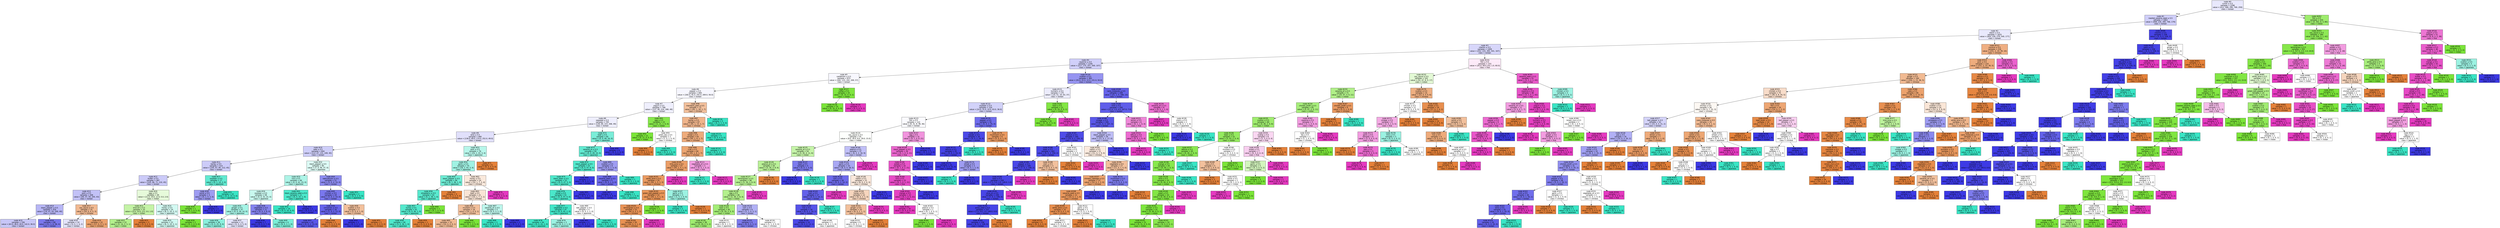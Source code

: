 digraph Tree {
node [shape=box, style="filled", color="black", fontname="helvetica"] ;
edge [fontname="helvetica"] ;
0 [label=<node &#35;0<br/>cumin &le; 0.5<br/>samples = 2298<br/>value = [412, 568, 290, 769, 259]<br/>class = korean>, fillcolor="#e8e8fc"] ;
1 [label=<node &#35;1<br/>roasted_sesame_seed &le; 0.5<br/>samples = 1863<br/>value = [408, 226, 284, 766, 179]<br/>class = korean>, fillcolor="#cfcef9"] ;
0 -> 1 [labeldistance=2.5, labelangle=45, headlabel="True"] ;
2 [label=<node &#35;2<br/>starch &le; 0.5<br/>samples = 1625<br/>value = [403, 226, 279, 540, 177]<br/>class = korean>, fillcolor="#e9e9fc"] ;
1 -> 2 ;
3 [label=<node &#35;3<br/>cilantro &le; 0.5<br/>samples = 1409<br/>value = [252, 224, 265, 501, 167]<br/>class = korean>, fillcolor="#d7d6fa"] ;
2 -> 3 ;
4 [label=<node &#35;4<br/>cayenne &le; 0.5<br/>samples = 1256<br/>value = [217, 175, 257, 500, 107]<br/>class = korean>, fillcolor="#d0cff9"] ;
3 -> 4 ;
5 [label=<node &#35;5<br/>cardamom &le; 0.5<br/>samples = 873<br/>value = [182, 123, 242, 269, 57]<br/>class = korean>, fillcolor="#f7f7fe"] ;
4 -> 5 ;
6 [label=<node &#35;6<br/>pepper &le; 0.5<br/>samples = 840<br/>value = [182.0, 91.0, 242.0, 269.0, 56.0]<br/>class = korean>, fillcolor="#f6f6fe"] ;
5 -> 6 ;
7 [label=<node &#35;7<br/>yogurt &le; 0.5<br/>samples = 768<br/>value = [137, 90, 224, 268, 49]<br/>class = korean>, fillcolor="#efeffd"] ;
6 -> 7 ;
8 [label=<node &#35;8<br/>seaweed &le; 0.5<br/>samples = 745<br/>value = [136, 69, 223, 268, 49]<br/>class = korean>, fillcolor="#eeeefd"] ;
7 -> 8 ;
9 [label=<node &#35;9<br/>wine &le; 0.5<br/>samples = 680<br/>value = [136.0, 69.0, 174.0, 252.0, 49.0]<br/>class = korean>, fillcolor="#e1e0fb"] ;
8 -> 9 ;
10 [label=<node &#35;10<br/>sake &le; 0.5<br/>samples = 604<br/>value = [112, 67, 131, 249, 45]<br/>class = korean>, fillcolor="#cecef9"] ;
9 -> 10 ;
11 [label=<node &#35;11<br/>barley &le; 0.5<br/>samples = 514<br/>value = [105, 67, 85, 212, 45]<br/>class = korean>, fillcolor="#cccbf8"] ;
10 -> 11 ;
12 [label=<node &#35;12<br/>butter &le; 0.5<br/>samples = 497<br/>value = [105, 66, 71, 210, 45]<br/>class = korean>, fillcolor="#cbcaf8"] ;
11 -> 12 ;
13 [label=<node &#35;13<br/>pork &le; 0.5<br/>samples = 448<br/>value = [94, 47, 59, 205, 43]<br/>class = korean>, fillcolor="#c2c1f7"] ;
12 -> 13 ;
14 [label=<node &#35;14<br/>black_pepper &le; 0.5<br/>samples = 416<br/>value = [74, 47, 55, 200, 40]<br/>class = korean>, fillcolor="#b7b6f5"] ;
13 -> 14 ;
15 [label=<node &#35;15<br/>samples = 336<br/>value = [63.0, 46.0, 49.0, 142.0, 36.0]<br/>class = korean>, fillcolor="#c7c6f7"] ;
14 -> 15 ;
16 [label=<node &#35;16<br/>samples = 80<br/>value = [11, 1, 6, 58, 4]<br/>class = korean>, fillcolor="#7a78ed"] ;
14 -> 16 ;
17 [label=<node &#35;17<br/>soy_sauce &le; 0.5<br/>samples = 32<br/>value = [20, 0, 4, 5, 3]<br/>class = chinese>, fillcolor="#f1b991"] ;
13 -> 17 ;
18 [label=<node &#35;18<br/>samples = 10<br/>value = [3, 0, 1, 4, 2]<br/>class = korean>, fillcolor="#e3e3fb"] ;
17 -> 18 ;
19 [label=<node &#35;19<br/>samples = 22<br/>value = [17, 0, 3, 1, 1]<br/>class = chinese>, fillcolor="#eca26d"] ;
17 -> 19 ;
20 [label=<node &#35;20<br/>egg &le; 0.5<br/>samples = 49<br/>value = [11.0, 19.0, 12.0, 5.0, 2.0]<br/>class = indian>, fillcolor="#e6fada"] ;
12 -> 20 ;
21 [label=<node &#35;21<br/>broccoli &le; 0.5<br/>samples = 25<br/>value = [5.0, 14.0, 2.0, 3.0, 1.0]<br/>class = indian>, fillcolor="#c4f3a6"] ;
20 -> 21 ;
22 [label=<node &#35;22<br/>samples = 22<br/>value = [2, 14, 2, 3, 1]<br/>class = indian>, fillcolor="#b3f08c"] ;
21 -> 22 ;
23 [label=<node &#35;23<br/>samples = 3<br/>value = [3, 0, 0, 0, 0]<br/>class = chinese>, fillcolor="#e58139"] ;
21 -> 23 ;
24 [label=<node &#35;24<br/>honey &le; 0.5<br/>samples = 24<br/>value = [6, 5, 10, 2, 1]<br/>class = japanese>, fillcolor="#d3f9f2"] ;
20 -> 24 ;
25 [label=<node &#35;25<br/>samples = 22<br/>value = [6, 3, 10, 2, 1]<br/>class = japanese>, fillcolor="#cef8f0"] ;
24 -> 25 ;
26 [label=<node &#35;26<br/>samples = 2<br/>value = [0, 2, 0, 0, 0]<br/>class = indian>, fillcolor="#7be539"] ;
24 -> 26 ;
27 [label=<node &#35;27<br/>soybean &le; 0.5<br/>samples = 17<br/>value = [0, 1, 14, 2, 0]<br/>class = japanese>, fillcolor="#61ead1"] ;
11 -> 27 ;
28 [label=<node &#35;28<br/>carrot &le; 0.5<br/>samples = 3<br/>value = [0, 1, 0, 2, 0]<br/>class = korean>, fillcolor="#9e9cf2"] ;
27 -> 28 ;
29 [label=<node &#35;29<br/>samples = 1<br/>value = [0, 1, 0, 0, 0]<br/>class = indian>, fillcolor="#7be539"] ;
28 -> 29 ;
30 [label=<node &#35;30<br/>samples = 2<br/>value = [0, 0, 0, 2, 0]<br/>class = korean>, fillcolor="#3c39e5"] ;
28 -> 30 ;
31 [label=<node &#35;31<br/>samples = 14<br/>value = [0, 0, 14, 0, 0]<br/>class = japanese>, fillcolor="#39e5c5"] ;
27 -> 31 ;
32 [label=<node &#35;32<br/>black_pepper &le; 0.5<br/>samples = 90<br/>value = [7, 0, 46, 37, 0]<br/>class = japanese>, fillcolor="#ddfbf5"] ;
10 -> 32 ;
33 [label=<node &#35;33<br/>rice &le; 0.5<br/>samples = 69<br/>value = [4, 0, 42, 23, 0]<br/>class = japanese>, fillcolor="#adf4e7"] ;
32 -> 33 ;
34 [label=<node &#35;34<br/>soybean &le; 0.5<br/>samples = 58<br/>value = [4, 0, 32, 22, 0]<br/>class = japanese>, fillcolor="#c8f8ef"] ;
33 -> 34 ;
35 [label=<node &#35;35<br/>ginger &le; 0.5<br/>samples = 47<br/>value = [4, 0, 29, 14, 0]<br/>class = japanese>, fillcolor="#a5f3e5"] ;
34 -> 35 ;
36 [label=<node &#35;36<br/>samples = 36<br/>value = [2, 0, 25, 9, 0]<br/>class = japanese>, fillcolor="#8af0dd"] ;
35 -> 36 ;
37 [label=<node &#35;37<br/>samples = 11<br/>value = [2, 0, 4, 5, 0]<br/>class = korean>, fillcolor="#e3e3fb"] ;
35 -> 37 ;
38 [label=<node &#35;38<br/>vegetable &le; 0.5<br/>samples = 11<br/>value = [0, 0, 3, 8, 0]<br/>class = korean>, fillcolor="#8583ef"] ;
34 -> 38 ;
39 [label=<node &#35;39<br/>samples = 7<br/>value = [0, 0, 0, 7, 0]<br/>class = korean>, fillcolor="#3c39e5"] ;
38 -> 39 ;
40 [label=<node &#35;40<br/>samples = 4<br/>value = [0, 0, 3, 1, 0]<br/>class = japanese>, fillcolor="#7beed8"] ;
38 -> 40 ;
41 [label=<node &#35;41<br/>black_sesame_seed &le; 0.5<br/>samples = 11<br/>value = [0, 0, 10, 1, 0]<br/>class = japanese>, fillcolor="#4de8cb"] ;
33 -> 41 ;
42 [label=<node &#35;42<br/>samples = 10<br/>value = [0, 0, 10, 0, 0]<br/>class = japanese>, fillcolor="#39e5c5"] ;
41 -> 42 ;
43 [label=<node &#35;43<br/>samples = 1<br/>value = [0, 0, 0, 1, 0]<br/>class = korean>, fillcolor="#3c39e5"] ;
41 -> 43 ;
44 [label=<node &#35;44<br/>katsuobushi &le; 0.5<br/>samples = 21<br/>value = [3, 0, 4, 14, 0]<br/>class = korean>, fillcolor="#8c8bf0"] ;
32 -> 44 ;
45 [label=<node &#35;45<br/>chicken &le; 0.5<br/>samples = 19<br/>value = [3, 0, 2, 14, 0]<br/>class = korean>, fillcolor="#7977ed"] ;
44 -> 45 ;
46 [label=<node &#35;46<br/>cinnamon &le; 0.5<br/>samples = 16<br/>value = [1, 0, 2, 13, 0]<br/>class = korean>, fillcolor="#6663eb"] ;
45 -> 46 ;
47 [label=<node &#35;47<br/>samples = 15<br/>value = [0, 0, 2, 13, 0]<br/>class = korean>, fillcolor="#5a57e9"] ;
46 -> 47 ;
48 [label=<node &#35;48<br/>samples = 1<br/>value = [1, 0, 0, 0, 0]<br/>class = chinese>, fillcolor="#e58139"] ;
46 -> 48 ;
49 [label=<node &#35;49<br/>scallion &le; 0.5<br/>samples = 3<br/>value = [2, 0, 0, 1, 0]<br/>class = chinese>, fillcolor="#f2c09c"] ;
45 -> 49 ;
50 [label=<node &#35;50<br/>samples = 1<br/>value = [0, 0, 0, 1, 0]<br/>class = korean>, fillcolor="#3c39e5"] ;
49 -> 50 ;
51 [label=<node &#35;51<br/>samples = 2<br/>value = [2, 0, 0, 0, 0]<br/>class = chinese>, fillcolor="#e58139"] ;
49 -> 51 ;
52 [label=<node &#35;52<br/>samples = 2<br/>value = [0, 0, 2, 0, 0]<br/>class = japanese>, fillcolor="#39e5c5"] ;
44 -> 52 ;
53 [label=<node &#35;53<br/>pork &le; 0.5<br/>samples = 76<br/>value = [24, 2, 43, 3, 4]<br/>class = japanese>, fillcolor="#b7f6ea"] ;
9 -> 53 ;
54 [label=<node &#35;54<br/>garlic &le; 0.5<br/>samples = 70<br/>value = [18, 2, 43, 3, 4]<br/>class = japanese>, fillcolor="#a0f2e3"] ;
53 -> 54 ;
55 [label=<node &#35;55<br/>black_pepper &le; 0.5<br/>samples = 46<br/>value = [8, 1, 36, 1, 0]<br/>class = japanese>, fillcolor="#6decd4"] ;
54 -> 55 ;
56 [label=<node &#35;56<br/>strawberry &le; 0.5<br/>samples = 42<br/>value = [4, 1, 36, 1, 0]<br/>class = japanese>, fillcolor="#58e9ce"] ;
55 -> 56 ;
57 [label=<node &#35;57<br/>turnip &le; 0.5<br/>samples = 41<br/>value = [4, 0, 36, 1, 0]<br/>class = japanese>, fillcolor="#54e9cd"] ;
56 -> 57 ;
58 [label=<node &#35;58<br/>samples = 40<br/>value = [3, 0, 36, 1, 0]<br/>class = japanese>, fillcolor="#4ee8cb"] ;
57 -> 58 ;
59 [label=<node &#35;59<br/>samples = 1<br/>value = [1, 0, 0, 0, 0]<br/>class = chinese>, fillcolor="#e58139"] ;
57 -> 59 ;
60 [label=<node &#35;60<br/>samples = 1<br/>value = [0, 1, 0, 0, 0]<br/>class = indian>, fillcolor="#7be539"] ;
56 -> 60 ;
61 [label=<node &#35;61<br/>samples = 4<br/>value = [4, 0, 0, 0, 0]<br/>class = chinese>, fillcolor="#e58139"] ;
55 -> 61 ;
62 [label=<node &#35;62<br/>honey &le; 0.5<br/>samples = 24<br/>value = [10, 1, 7, 2, 4]<br/>class = chinese>, fillcolor="#fae9dc"] ;
54 -> 62 ;
63 [label=<node &#35;63<br/>beef &le; 0.5<br/>samples = 21<br/>value = [10, 1, 7, 2, 1]<br/>class = chinese>, fillcolor="#f9e4d5"] ;
62 -> 63 ;
64 [label=<node &#35;64<br/>mustard &le; 0.5<br/>samples = 16<br/>value = [10, 1, 4, 0, 1]<br/>class = chinese>, fillcolor="#f2c09c"] ;
63 -> 64 ;
65 [label=<node &#35;65<br/>samples = 15<br/>value = [10, 0, 4, 0, 1]<br/>class = chinese>, fillcolor="#f1ba93"] ;
64 -> 65 ;
66 [label=<node &#35;66<br/>samples = 1<br/>value = [0, 1, 0, 0, 0]<br/>class = indian>, fillcolor="#7be539"] ;
64 -> 66 ;
67 [label=<node &#35;67<br/>sesame_oil &le; 0.5<br/>samples = 5<br/>value = [0, 0, 3, 2, 0]<br/>class = japanese>, fillcolor="#bdf6ec"] ;
63 -> 67 ;
68 [label=<node &#35;68<br/>samples = 3<br/>value = [0, 0, 3, 0, 0]<br/>class = japanese>, fillcolor="#39e5c5"] ;
67 -> 68 ;
69 [label=<node &#35;69<br/>samples = 2<br/>value = [0, 0, 0, 2, 0]<br/>class = korean>, fillcolor="#3c39e5"] ;
67 -> 69 ;
70 [label=<node &#35;70<br/>samples = 3<br/>value = [0, 0, 0, 0, 3]<br/>class = thai>, fillcolor="#e539c0"] ;
62 -> 70 ;
71 [label=<node &#35;71<br/>samples = 6<br/>value = [6, 0, 0, 0, 0]<br/>class = chinese>, fillcolor="#e58139"] ;
53 -> 71 ;
72 [label=<node &#35;72<br/>beef &le; 0.5<br/>samples = 65<br/>value = [0, 0, 49, 16, 0]<br/>class = japanese>, fillcolor="#7aedd8"] ;
8 -> 72 ;
73 [label=<node &#35;73<br/>sesame_oil &le; 0.5<br/>samples = 59<br/>value = [0, 0, 49, 10, 0]<br/>class = japanese>, fillcolor="#61ead1"] ;
72 -> 73 ;
74 [label=<node &#35;74<br/>black_pepper &le; 0.5<br/>samples = 53<br/>value = [0, 0, 47, 6, 0]<br/>class = japanese>, fillcolor="#52e8cc"] ;
73 -> 74 ;
75 [label=<node &#35;75<br/>black_bean &le; 0.5<br/>samples = 52<br/>value = [0, 0, 47, 5, 0]<br/>class = japanese>, fillcolor="#4ee8cb"] ;
74 -> 75 ;
76 [label=<node &#35;76<br/>wheat &le; 0.5<br/>samples = 51<br/>value = [0, 0, 47, 4, 0]<br/>class = japanese>, fillcolor="#4ae7ca"] ;
75 -> 76 ;
77 [label=<node &#35;77<br/>vegetable &le; 0.5<br/>samples = 47<br/>value = [0, 0, 45, 2, 0]<br/>class = japanese>, fillcolor="#42e6c8"] ;
76 -> 77 ;
78 [label=<node &#35;78<br/>samples = 44<br/>value = [0, 0, 43, 1, 0]<br/>class = japanese>, fillcolor="#3ee6c6"] ;
77 -> 78 ;
79 [label=<node &#35;79<br/>samples = 3<br/>value = [0, 0, 2, 1, 0]<br/>class = japanese>, fillcolor="#9cf2e2"] ;
77 -> 79 ;
80 [label=<node &#35;80<br/>bell_pepper &le; 0.5<br/>samples = 4<br/>value = [0, 0, 2, 2, 0]<br/>class = japanese>, fillcolor="#ffffff"] ;
76 -> 80 ;
81 [label=<node &#35;81<br/>samples = 2<br/>value = [0, 0, 0, 2, 0]<br/>class = korean>, fillcolor="#3c39e5"] ;
80 -> 81 ;
82 [label=<node &#35;82<br/>samples = 2<br/>value = [0, 0, 2, 0, 0]<br/>class = japanese>, fillcolor="#39e5c5"] ;
80 -> 82 ;
83 [label=<node &#35;83<br/>samples = 1<br/>value = [0, 0, 0, 1, 0]<br/>class = korean>, fillcolor="#3c39e5"] ;
75 -> 83 ;
84 [label=<node &#35;84<br/>samples = 1<br/>value = [0, 0, 0, 1, 0]<br/>class = korean>, fillcolor="#3c39e5"] ;
74 -> 84 ;
85 [label=<node &#35;85<br/>scallion &le; 0.5<br/>samples = 6<br/>value = [0, 0, 2, 4, 0]<br/>class = korean>, fillcolor="#9e9cf2"] ;
73 -> 85 ;
86 [label=<node &#35;86<br/>sesame_seed &le; 0.5<br/>samples = 5<br/>value = [0, 0, 1, 4, 0]<br/>class = korean>, fillcolor="#6d6aec"] ;
85 -> 86 ;
87 [label=<node &#35;87<br/>samples = 4<br/>value = [0, 0, 0, 4, 0]<br/>class = korean>, fillcolor="#3c39e5"] ;
86 -> 87 ;
88 [label=<node &#35;88<br/>samples = 1<br/>value = [0, 0, 1, 0, 0]<br/>class = japanese>, fillcolor="#39e5c5"] ;
86 -> 88 ;
89 [label=<node &#35;89<br/>samples = 1<br/>value = [0, 0, 1, 0, 0]<br/>class = japanese>, fillcolor="#39e5c5"] ;
85 -> 89 ;
90 [label=<node &#35;90<br/>samples = 6<br/>value = [0, 0, 0, 6, 0]<br/>class = korean>, fillcolor="#3c39e5"] ;
72 -> 90 ;
91 [label=<node &#35;91<br/>egg &le; 0.5<br/>samples = 23<br/>value = [1, 21, 1, 0, 0]<br/>class = indian>, fillcolor="#87e74b"] ;
7 -> 91 ;
92 [label=<node &#35;92<br/>samples = 21<br/>value = [0, 21, 0, 0, 0]<br/>class = indian>, fillcolor="#7be539"] ;
91 -> 92 ;
93 [label=<node &#35;93<br/>green_tea &le; 0.5<br/>samples = 2<br/>value = [1, 0, 1, 0, 0]<br/>class = chinese>, fillcolor="#ffffff"] ;
91 -> 93 ;
94 [label=<node &#35;94<br/>samples = 1<br/>value = [1, 0, 0, 0, 0]<br/>class = chinese>, fillcolor="#e58139"] ;
93 -> 94 ;
95 [label=<node &#35;95<br/>samples = 1<br/>value = [0, 0, 1, 0, 0]<br/>class = japanese>, fillcolor="#39e5c5"] ;
93 -> 95 ;
96 [label=<node &#35;96<br/>mandarin_peel &le; 0.5<br/>samples = 72<br/>value = [45, 1, 18, 1, 7]<br/>class = chinese>, fillcolor="#f2c09c"] ;
6 -> 96 ;
97 [label=<node &#35;97<br/>barley &le; 0.5<br/>samples = 67<br/>value = [45, 1, 13, 1, 7]<br/>class = chinese>, fillcolor="#f0b48a"] ;
96 -> 97 ;
98 [label=<node &#35;98<br/>bread &le; 0.5<br/>samples = 63<br/>value = [45, 1, 9, 1, 7]<br/>class = chinese>, fillcolor="#eeab7b"] ;
97 -> 98 ;
99 [label=<node &#35;99<br/>crab &le; 0.5<br/>samples = 60<br/>value = [45, 1, 6, 1, 7]<br/>class = chinese>, fillcolor="#eca571"] ;
98 -> 99 ;
100 [label=<node &#35;100<br/>lime_juice &le; 0.5<br/>samples = 57<br/>value = [45, 1, 5, 1, 5]<br/>class = chinese>, fillcolor="#eb9e67"] ;
99 -> 100 ;
101 [label=<node &#35;101<br/>white_wine &le; 0.5<br/>samples = 55<br/>value = [45, 1, 5, 1, 3]<br/>class = chinese>, fillcolor="#ea9a61"] ;
100 -> 101 ;
102 [label=<node &#35;102<br/>green_bell_pepper &le; 0.5<br/>samples = 52<br/>value = [44, 1, 3, 1, 3]<br/>class = chinese>, fillcolor="#e99659"] ;
101 -> 102 ;
103 [label=<node &#35;103<br/>lemongrass &le; 0.5<br/>samples = 51<br/>value = [44, 0, 3, 1, 3]<br/>class = chinese>, fillcolor="#e99356"] ;
102 -> 103 ;
104 [label=<node &#35;104<br/>samples = 50<br/>value = [44, 0, 3, 1, 2]<br/>class = chinese>, fillcolor="#e89152"] ;
103 -> 104 ;
105 [label=<node &#35;105<br/>samples = 1<br/>value = [0, 0, 0, 0, 1]<br/>class = thai>, fillcolor="#e539c0"] ;
103 -> 105 ;
106 [label=<node &#35;106<br/>samples = 1<br/>value = [0, 1, 0, 0, 0]<br/>class = indian>, fillcolor="#7be539"] ;
102 -> 106 ;
107 [label=<node &#35;107<br/>garlic &le; 0.5<br/>samples = 3<br/>value = [1, 0, 2, 0, 0]<br/>class = japanese>, fillcolor="#9cf2e2"] ;
101 -> 107 ;
108 [label=<node &#35;108<br/>samples = 2<br/>value = [0, 0, 2, 0, 0]<br/>class = japanese>, fillcolor="#39e5c5"] ;
107 -> 108 ;
109 [label=<node &#35;109<br/>samples = 1<br/>value = [1, 0, 0, 0, 0]<br/>class = chinese>, fillcolor="#e58139"] ;
107 -> 109 ;
110 [label=<node &#35;110<br/>samples = 2<br/>value = [0, 0, 0, 0, 2]<br/>class = thai>, fillcolor="#e539c0"] ;
100 -> 110 ;
111 [label=<node &#35;111<br/>vegetable_oil &le; 0.5<br/>samples = 3<br/>value = [0, 0, 1, 0, 2]<br/>class = thai>, fillcolor="#f29ce0"] ;
99 -> 111 ;
112 [label=<node &#35;112<br/>samples = 1<br/>value = [0, 0, 1, 0, 0]<br/>class = japanese>, fillcolor="#39e5c5"] ;
111 -> 112 ;
113 [label=<node &#35;113<br/>samples = 2<br/>value = [0, 0, 0, 0, 2]<br/>class = thai>, fillcolor="#e539c0"] ;
111 -> 113 ;
114 [label=<node &#35;114<br/>samples = 3<br/>value = [0, 0, 3, 0, 0]<br/>class = japanese>, fillcolor="#39e5c5"] ;
98 -> 114 ;
115 [label=<node &#35;115<br/>samples = 4<br/>value = [0, 0, 4, 0, 0]<br/>class = japanese>, fillcolor="#39e5c5"] ;
97 -> 115 ;
116 [label=<node &#35;116<br/>samples = 5<br/>value = [0, 0, 5, 0, 0]<br/>class = japanese>, fillcolor="#39e5c5"] ;
96 -> 116 ;
117 [label=<node &#35;117<br/>coffee &le; 0.5<br/>samples = 33<br/>value = [0, 32, 0, 0, 1]<br/>class = indian>, fillcolor="#7fe63f"] ;
5 -> 117 ;
118 [label=<node &#35;118<br/>samples = 32<br/>value = [0, 32, 0, 0, 0]<br/>class = indian>, fillcolor="#7be539"] ;
117 -> 118 ;
119 [label=<node &#35;119<br/>samples = 1<br/>value = [0, 0, 0, 0, 1]<br/>class = thai>, fillcolor="#e539c0"] ;
117 -> 119 ;
120 [label=<node &#35;120<br/>scallion &le; 0.5<br/>samples = 383<br/>value = [35.0, 52.0, 15.0, 231.0, 50.0]<br/>class = korean>, fillcolor="#9694f1"] ;
4 -> 120 ;
121 [label=<node &#35;121<br/>turmeric &le; 0.5<br/>samples = 175<br/>value = [14, 51, 10, 63, 37]<br/>class = korean>, fillcolor="#ececfc"] ;
120 -> 121 ;
122 [label=<node &#35;122<br/>soybean &le; 0.5<br/>samples = 154<br/>value = [14.0, 31.0, 10.0, 63.0, 36.0]<br/>class = korean>, fillcolor="#d2d2f9"] ;
121 -> 122 ;
123 [label=<node &#35;123<br/>fish &le; 0.5<br/>samples = 122<br/>value = [9, 31, 8, 38, 36]<br/>class = korean>, fillcolor="#fafafe"] ;
122 -> 123 ;
124 [label=<node &#35;124<br/>soy_sauce &le; 0.5<br/>samples = 91<br/>value = [9.0, 30.0, 8.0, 29.0, 15.0]<br/>class = indian>, fillcolor="#fdfffc"] ;
123 -> 124 ;
125 [label=<node &#35;125<br/>sesame_oil &le; 0.5<br/>samples = 54<br/>value = [3, 30, 4, 11, 6]<br/>class = indian>, fillcolor="#c5f4a8"] ;
124 -> 125 ;
126 [label=<node &#35;126<br/>peanut_oil &le; 0.5<br/>samples = 50<br/>value = [3, 30, 3, 8, 6]<br/>class = indian>, fillcolor="#baf197"] ;
125 -> 126 ;
127 [label=<node &#35;127<br/>lemongrass &le; 0.5<br/>samples = 48<br/>value = [1, 30, 3, 8, 6]<br/>class = indian>, fillcolor="#b6f192"] ;
126 -> 127 ;
128 [label=<node &#35;128<br/>egg &le; 0.5<br/>samples = 46<br/>value = [1, 30, 3, 8, 4]<br/>class = indian>, fillcolor="#b3f08c"] ;
127 -> 128 ;
129 [label=<node &#35;129<br/>basil &le; 0.5<br/>samples = 40<br/>value = [0, 29, 3, 5, 3]<br/>class = indian>, fillcolor="#a4ed77"] ;
128 -> 129 ;
130 [label=<node &#35;130<br/>samples = 38<br/>value = [0, 29, 2, 5, 2]<br/>class = indian>, fillcolor="#9fec6f"] ;
129 -> 130 ;
131 [label=<node &#35;131<br/>samples = 2<br/>value = [0, 0, 1, 0, 1]<br/>class = japanese>, fillcolor="#ffffff"] ;
129 -> 131 ;
132 [label=<node &#35;132<br/>corn &le; 0.5<br/>samples = 6<br/>value = [1, 1, 0, 3, 1]<br/>class = korean>, fillcolor="#b1b0f5"] ;
128 -> 132 ;
133 [label=<node &#35;133<br/>samples = 4<br/>value = [0, 0, 0, 3, 1]<br/>class = korean>, fillcolor="#7d7bee"] ;
132 -> 133 ;
134 [label=<node &#35;134<br/>samples = 2<br/>value = [1, 1, 0, 0, 0]<br/>class = chinese>, fillcolor="#ffffff"] ;
132 -> 134 ;
135 [label=<node &#35;135<br/>samples = 2<br/>value = [0, 0, 0, 0, 2]<br/>class = thai>, fillcolor="#e539c0"] ;
127 -> 135 ;
136 [label=<node &#35;136<br/>samples = 2<br/>value = [2, 0, 0, 0, 0]<br/>class = chinese>, fillcolor="#e58139"] ;
126 -> 136 ;
137 [label=<node &#35;137<br/>basil &le; 0.5<br/>samples = 4<br/>value = [0, 0, 1, 3, 0]<br/>class = korean>, fillcolor="#7d7bee"] ;
125 -> 137 ;
138 [label=<node &#35;138<br/>samples = 3<br/>value = [0, 0, 0, 3, 0]<br/>class = korean>, fillcolor="#3c39e5"] ;
137 -> 138 ;
139 [label=<node &#35;139<br/>samples = 1<br/>value = [0, 0, 1, 0, 0]<br/>class = japanese>, fillcolor="#39e5c5"] ;
137 -> 139 ;
140 [label=<node &#35;140<br/>peanut &le; 0.5<br/>samples = 37<br/>value = [6, 0, 4, 18, 9]<br/>class = korean>, fillcolor="#c0bff7"] ;
124 -> 140 ;
141 [label=<node &#35;141<br/>garlic &le; 0.5<br/>samples = 33<br/>value = [6, 0, 4, 18, 5]<br/>class = korean>, fillcolor="#a8a7f3"] ;
140 -> 141 ;
142 [label=<node &#35;142<br/>corn &le; 0.5<br/>samples = 18<br/>value = [0, 0, 2, 14, 2]<br/>class = korean>, fillcolor="#6d6aec"] ;
141 -> 142 ;
143 [label=<node &#35;143<br/>ham &le; 0.5<br/>samples = 17<br/>value = [0, 0, 2, 14, 1]<br/>class = korean>, fillcolor="#6361ea"] ;
142 -> 143 ;
144 [label=<node &#35;144<br/>rice &le; 0.5<br/>samples = 16<br/>value = [0, 0, 1, 14, 1]<br/>class = korean>, fillcolor="#5653e8"] ;
143 -> 144 ;
145 [label=<node &#35;145<br/>samples = 14<br/>value = [0, 0, 0, 13, 1]<br/>class = korean>, fillcolor="#4b48e7"] ;
144 -> 145 ;
146 [label=<node &#35;146<br/>samples = 2<br/>value = [0, 0, 1, 1, 0]<br/>class = japanese>, fillcolor="#ffffff"] ;
144 -> 146 ;
147 [label=<node &#35;147<br/>samples = 1<br/>value = [0, 0, 1, 0, 0]<br/>class = japanese>, fillcolor="#39e5c5"] ;
143 -> 147 ;
148 [label=<node &#35;148<br/>samples = 1<br/>value = [0, 0, 0, 0, 1]<br/>class = thai>, fillcolor="#e539c0"] ;
142 -> 148 ;
149 [label=<node &#35;149<br/>radish &le; 0.5<br/>samples = 15<br/>value = [6, 0, 2, 4, 3]<br/>class = chinese>, fillcolor="#fae8db"] ;
141 -> 149 ;
150 [label=<node &#35;150<br/>honey &le; 0.5<br/>samples = 12<br/>value = [6, 0, 2, 1, 3]<br/>class = chinese>, fillcolor="#f6d5bd"] ;
149 -> 150 ;
151 [label=<node &#35;151<br/>ginger &le; 0.5<br/>samples = 10<br/>value = [6, 0, 2, 1, 1]<br/>class = chinese>, fillcolor="#f2c09c"] ;
150 -> 151 ;
152 [label=<node &#35;152<br/>samples = 6<br/>value = [2, 0, 2, 1, 1]<br/>class = chinese>, fillcolor="#ffffff"] ;
151 -> 152 ;
153 [label=<node &#35;153<br/>samples = 4<br/>value = [4, 0, 0, 0, 0]<br/>class = chinese>, fillcolor="#e58139"] ;
151 -> 153 ;
154 [label=<node &#35;154<br/>samples = 2<br/>value = [0, 0, 0, 0, 2]<br/>class = thai>, fillcolor="#e539c0"] ;
150 -> 154 ;
155 [label=<node &#35;155<br/>samples = 3<br/>value = [0, 0, 0, 3, 0]<br/>class = korean>, fillcolor="#3c39e5"] ;
149 -> 155 ;
156 [label=<node &#35;156<br/>samples = 4<br/>value = [0, 0, 0, 0, 4]<br/>class = thai>, fillcolor="#e539c0"] ;
140 -> 156 ;
157 [label=<node &#35;157<br/>egg &le; 0.5<br/>samples = 31<br/>value = [0, 1, 0, 9, 21]<br/>class = thai>, fillcolor="#f193dd"] ;
123 -> 157 ;
158 [label=<node &#35;158<br/>black_pepper &le; 0.5<br/>samples = 26<br/>value = [0, 1, 0, 4, 21]<br/>class = thai>, fillcolor="#eb66ce"] ;
157 -> 158 ;
159 [label=<node &#35;159<br/>potato &le; 0.5<br/>samples = 24<br/>value = [0, 1, 0, 2, 21]<br/>class = thai>, fillcolor="#e954c9"] ;
158 -> 159 ;
160 [label=<node &#35;160<br/>nira &le; 0.5<br/>samples = 23<br/>value = [0, 1, 0, 1, 21]<br/>class = thai>, fillcolor="#e74bc6"] ;
159 -> 160 ;
161 [label=<node &#35;161<br/>mango &le; 0.5<br/>samples = 22<br/>value = [0, 1, 0, 0, 21]<br/>class = thai>, fillcolor="#e642c3"] ;
160 -> 161 ;
162 [label=<node &#35;162<br/>samples = 20<br/>value = [0, 0, 0, 0, 20]<br/>class = thai>, fillcolor="#e539c0"] ;
161 -> 162 ;
163 [label=<node &#35;163<br/>peanut &le; 0.5<br/>samples = 2<br/>value = [0, 1, 0, 0, 1]<br/>class = indian>, fillcolor="#ffffff"] ;
161 -> 163 ;
164 [label=<node &#35;164<br/>samples = 1<br/>value = [0, 1, 0, 0, 0]<br/>class = indian>, fillcolor="#7be539"] ;
163 -> 164 ;
165 [label=<node &#35;165<br/>samples = 1<br/>value = [0, 0, 0, 0, 1]<br/>class = thai>, fillcolor="#e539c0"] ;
163 -> 165 ;
166 [label=<node &#35;166<br/>samples = 1<br/>value = [0, 0, 0, 1, 0]<br/>class = korean>, fillcolor="#3c39e5"] ;
160 -> 166 ;
167 [label=<node &#35;167<br/>samples = 1<br/>value = [0, 0, 0, 1, 0]<br/>class = korean>, fillcolor="#3c39e5"] ;
159 -> 167 ;
168 [label=<node &#35;168<br/>samples = 2<br/>value = [0, 0, 0, 2, 0]<br/>class = korean>, fillcolor="#3c39e5"] ;
158 -> 168 ;
169 [label=<node &#35;169<br/>samples = 5<br/>value = [0, 0, 0, 5, 0]<br/>class = korean>, fillcolor="#3c39e5"] ;
157 -> 169 ;
170 [label=<node &#35;170<br/>pepper &le; 0.5<br/>samples = 32<br/>value = [5, 0, 2, 25, 0]<br/>class = korean>, fillcolor="#6f6cec"] ;
122 -> 170 ;
171 [label=<node &#35;171<br/>wasabi &le; 0.5<br/>samples = 26<br/>value = [0, 0, 2, 24, 0]<br/>class = korean>, fillcolor="#4c49e7"] ;
170 -> 171 ;
172 [label=<node &#35;172<br/>lettuce &le; 0.5<br/>samples = 25<br/>value = [0, 0, 1, 24, 0]<br/>class = korean>, fillcolor="#4441e6"] ;
171 -> 172 ;
173 [label=<node &#35;173<br/>samples = 22<br/>value = [0, 0, 0, 22, 0]<br/>class = korean>, fillcolor="#3c39e5"] ;
172 -> 173 ;
174 [label=<node &#35;174<br/>wheat &le; 0.5<br/>samples = 3<br/>value = [0, 0, 1, 2, 0]<br/>class = korean>, fillcolor="#9e9cf2"] ;
172 -> 174 ;
175 [label=<node &#35;175<br/>samples = 1<br/>value = [0, 0, 1, 0, 0]<br/>class = japanese>, fillcolor="#39e5c5"] ;
174 -> 175 ;
176 [label=<node &#35;176<br/>samples = 2<br/>value = [0, 0, 0, 2, 0]<br/>class = korean>, fillcolor="#3c39e5"] ;
174 -> 176 ;
177 [label=<node &#35;177<br/>samples = 1<br/>value = [0, 0, 1, 0, 0]<br/>class = japanese>, fillcolor="#39e5c5"] ;
171 -> 177 ;
178 [label=<node &#35;178<br/>mushroom &le; 0.5<br/>samples = 6<br/>value = [5, 0, 0, 1, 0]<br/>class = chinese>, fillcolor="#ea9a61"] ;
170 -> 178 ;
179 [label=<node &#35;179<br/>samples = 5<br/>value = [5, 0, 0, 0, 0]<br/>class = chinese>, fillcolor="#e58139"] ;
178 -> 179 ;
180 [label=<node &#35;180<br/>samples = 1<br/>value = [0, 0, 0, 1, 0]<br/>class = korean>, fillcolor="#3c39e5"] ;
178 -> 180 ;
181 [label=<node &#35;181<br/>basil &le; 0.5<br/>samples = 21<br/>value = [0, 20, 0, 0, 1]<br/>class = indian>, fillcolor="#82e643"] ;
121 -> 181 ;
182 [label=<node &#35;182<br/>samples = 20<br/>value = [0, 20, 0, 0, 0]<br/>class = indian>, fillcolor="#7be539"] ;
181 -> 182 ;
183 [label=<node &#35;183<br/>samples = 1<br/>value = [0, 0, 0, 0, 1]<br/>class = thai>, fillcolor="#e539c0"] ;
181 -> 183 ;
184 [label=<node &#35;184<br/>cane_molasses &le; 0.5<br/>samples = 208<br/>value = [21, 1, 5, 168, 13]<br/>class = korean>, fillcolor="#6663eb"] ;
120 -> 184 ;
185 [label=<node &#35;185<br/>mint &le; 0.5<br/>samples = 200<br/>value = [21.0, 1.0, 4.0, 167.0, 7.0]<br/>class = korean>, fillcolor="#605eea"] ;
184 -> 185 ;
186 [label=<node &#35;186<br/>vinegar &le; 0.5<br/>samples = 194<br/>value = [21, 0, 3, 167, 3]<br/>class = korean>, fillcolor="#5a58e9"] ;
185 -> 186 ;
187 [label=<node &#35;187<br/>peanut &le; 0.5<br/>samples = 165<br/>value = [10, 0, 2, 150, 3]<br/>class = korean>, fillcolor="#4f4ce8"] ;
186 -> 187 ;
188 [label=<node &#35;188<br/>bean &le; 0.5<br/>samples = 163<br/>value = [9, 0, 2, 150, 2]<br/>class = korean>, fillcolor="#4c4ae7"] ;
187 -> 188 ;
189 [label=<node &#35;189<br/>pepper &le; 0.5<br/>samples = 160<br/>value = [7, 0, 2, 149, 2]<br/>class = korean>, fillcolor="#4a47e7"] ;
188 -> 189 ;
190 [label=<node &#35;190<br/>basil &le; 0.5<br/>samples = 159<br/>value = [7.0, 0.0, 2.0, 149.0, 1.0]<br/>class = korean>, fillcolor="#4946e7"] ;
189 -> 190 ;
191 [label=<node &#35;191<br/>olive_oil &le; 0.5<br/>samples = 158<br/>value = [7, 0, 2, 149, 0]<br/>class = korean>, fillcolor="#4845e7"] ;
190 -> 191 ;
192 [label=<node &#35;192<br/>anise_seed &le; 0.5<br/>samples = 157<br/>value = [7.0, 0.0, 1.0, 149.0, 0.0]<br/>class = korean>, fillcolor="#4644e6"] ;
191 -> 192 ;
193 [label=<node &#35;193<br/>samples = 156<br/>value = [6, 0, 1, 149, 0]<br/>class = korean>, fillcolor="#4542e6"] ;
192 -> 193 ;
194 [label=<node &#35;194<br/>samples = 1<br/>value = [1, 0, 0, 0, 0]<br/>class = chinese>, fillcolor="#e58139"] ;
192 -> 194 ;
195 [label=<node &#35;195<br/>samples = 1<br/>value = [0, 0, 1, 0, 0]<br/>class = japanese>, fillcolor="#39e5c5"] ;
191 -> 195 ;
196 [label=<node &#35;196<br/>samples = 1<br/>value = [0, 0, 0, 0, 1]<br/>class = thai>, fillcolor="#e539c0"] ;
190 -> 196 ;
197 [label=<node &#35;197<br/>samples = 1<br/>value = [0, 0, 0, 0, 1]<br/>class = thai>, fillcolor="#e539c0"] ;
189 -> 197 ;
198 [label=<node &#35;198<br/>clam &le; 0.5<br/>samples = 3<br/>value = [2, 0, 0, 1, 0]<br/>class = chinese>, fillcolor="#f2c09c"] ;
188 -> 198 ;
199 [label=<node &#35;199<br/>samples = 2<br/>value = [2, 0, 0, 0, 0]<br/>class = chinese>, fillcolor="#e58139"] ;
198 -> 199 ;
200 [label=<node &#35;200<br/>samples = 1<br/>value = [0, 0, 0, 1, 0]<br/>class = korean>, fillcolor="#3c39e5"] ;
198 -> 200 ;
201 [label=<node &#35;201<br/>honey &le; 0.5<br/>samples = 2<br/>value = [1, 0, 0, 0, 1]<br/>class = chinese>, fillcolor="#ffffff"] ;
187 -> 201 ;
202 [label=<node &#35;202<br/>samples = 1<br/>value = [1, 0, 0, 0, 0]<br/>class = chinese>, fillcolor="#e58139"] ;
201 -> 202 ;
203 [label=<node &#35;203<br/>samples = 1<br/>value = [0, 0, 0, 0, 1]<br/>class = thai>, fillcolor="#e539c0"] ;
201 -> 203 ;
204 [label=<node &#35;204<br/>black_pepper &le; 0.5<br/>samples = 29<br/>value = [11, 0, 1, 17, 0]<br/>class = korean>, fillcolor="#bebdf6"] ;
186 -> 204 ;
205 [label=<node &#35;205<br/>radish &le; 0.5<br/>samples = 21<br/>value = [11, 0, 1, 9, 0]<br/>class = chinese>, fillcolor="#fbeade"] ;
204 -> 205 ;
206 [label=<node &#35;206<br/>vegetable &le; 0.5<br/>samples = 17<br/>value = [11, 0, 1, 5, 0]<br/>class = chinese>, fillcolor="#f2c09c"] ;
205 -> 206 ;
207 [label=<node &#35;207<br/>chinese_cabbage &le; 0.5<br/>samples = 13<br/>value = [10, 0, 1, 2, 0]<br/>class = chinese>, fillcolor="#eca36f"] ;
206 -> 207 ;
208 [label=<node &#35;208<br/>sesame_seed &le; 0.5<br/>samples = 12<br/>value = [10, 0, 1, 1, 0]<br/>class = chinese>, fillcolor="#ea985d"] ;
207 -> 208 ;
209 [label=<node &#35;209<br/>white_wine &le; 0.5<br/>samples = 10<br/>value = [9, 0, 0, 1, 0]<br/>class = chinese>, fillcolor="#e88f4f"] ;
208 -> 209 ;
210 [label=<node &#35;210<br/>samples = 8<br/>value = [8, 0, 0, 0, 0]<br/>class = chinese>, fillcolor="#e58139"] ;
209 -> 210 ;
211 [label=<node &#35;211<br/>samples = 2<br/>value = [1, 0, 0, 1, 0]<br/>class = chinese>, fillcolor="#ffffff"] ;
209 -> 211 ;
212 [label=<node &#35;212<br/>garlic &le; 0.5<br/>samples = 2<br/>value = [1, 0, 1, 0, 0]<br/>class = chinese>, fillcolor="#ffffff"] ;
208 -> 212 ;
213 [label=<node &#35;213<br/>samples = 1<br/>value = [1, 0, 0, 0, 0]<br/>class = chinese>, fillcolor="#e58139"] ;
212 -> 213 ;
214 [label=<node &#35;214<br/>samples = 1<br/>value = [0, 0, 1, 0, 0]<br/>class = japanese>, fillcolor="#39e5c5"] ;
212 -> 214 ;
215 [label=<node &#35;215<br/>samples = 1<br/>value = [0, 0, 0, 1, 0]<br/>class = korean>, fillcolor="#3c39e5"] ;
207 -> 215 ;
216 [label=<node &#35;216<br/>mushroom &le; 0.5<br/>samples = 4<br/>value = [1, 0, 0, 3, 0]<br/>class = korean>, fillcolor="#7d7bee"] ;
206 -> 216 ;
217 [label=<node &#35;217<br/>samples = 3<br/>value = [0, 0, 0, 3, 0]<br/>class = korean>, fillcolor="#3c39e5"] ;
216 -> 217 ;
218 [label=<node &#35;218<br/>samples = 1<br/>value = [1, 0, 0, 0, 0]<br/>class = chinese>, fillcolor="#e58139"] ;
216 -> 218 ;
219 [label=<node &#35;219<br/>samples = 4<br/>value = [0, 0, 0, 4, 0]<br/>class = korean>, fillcolor="#3c39e5"] ;
205 -> 219 ;
220 [label=<node &#35;220<br/>samples = 8<br/>value = [0, 0, 0, 8, 0]<br/>class = korean>, fillcolor="#3c39e5"] ;
204 -> 220 ;
221 [label=<node &#35;221<br/>lemon &le; 0.5<br/>samples = 6<br/>value = [0, 1, 1, 0, 4]<br/>class = thai>, fillcolor="#ef88d9"] ;
185 -> 221 ;
222 [label=<node &#35;222<br/>lettuce &le; 0.5<br/>samples = 5<br/>value = [0, 0, 1, 0, 4]<br/>class = thai>, fillcolor="#ec6ad0"] ;
221 -> 222 ;
223 [label=<node &#35;223<br/>samples = 4<br/>value = [0, 0, 0, 0, 4]<br/>class = thai>, fillcolor="#e539c0"] ;
222 -> 223 ;
224 [label=<node &#35;224<br/>samples = 1<br/>value = [0, 0, 1, 0, 0]<br/>class = japanese>, fillcolor="#39e5c5"] ;
222 -> 224 ;
225 [label=<node &#35;225<br/>samples = 1<br/>value = [0, 1, 0, 0, 0]<br/>class = indian>, fillcolor="#7be539"] ;
221 -> 225 ;
226 [label=<node &#35;226<br/>sesame_oil &le; 0.5<br/>samples = 8<br/>value = [0, 0, 1, 1, 6]<br/>class = thai>, fillcolor="#ec72d2"] ;
184 -> 226 ;
227 [label=<node &#35;227<br/>samples = 6<br/>value = [0, 0, 0, 0, 6]<br/>class = thai>, fillcolor="#e539c0"] ;
226 -> 227 ;
228 [label=<node &#35;228<br/>sherry &le; 0.5<br/>samples = 2<br/>value = [0, 0, 1, 1, 0]<br/>class = japanese>, fillcolor="#ffffff"] ;
226 -> 228 ;
229 [label=<node &#35;229<br/>samples = 1<br/>value = [0, 0, 0, 1, 0]<br/>class = korean>, fillcolor="#3c39e5"] ;
228 -> 229 ;
230 [label=<node &#35;230<br/>samples = 1<br/>value = [0, 0, 1, 0, 0]<br/>class = japanese>, fillcolor="#39e5c5"] ;
228 -> 230 ;
231 [label=<node &#35;231<br/>fish &le; 0.5<br/>samples = 153<br/>value = [35.0, 49.0, 8.0, 1.0, 60.0]<br/>class = thai>, fillcolor="#fceaf8"] ;
3 -> 231 ;
232 [label=<node &#35;232<br/>soy_sauce &le; 0.5<br/>samples = 102<br/>value = [32, 47, 6, 0, 17]<br/>class = indian>, fillcolor="#e3f9d5"] ;
231 -> 232 ;
233 [label=<node &#35;233<br/>sesame_oil &le; 0.5<br/>samples = 71<br/>value = [10, 47, 3, 0, 11]<br/>class = indian>, fillcolor="#b0ef88"] ;
232 -> 233 ;
234 [label=<node &#35;234<br/>chicken_broth &le; 0.5<br/>samples = 65<br/>value = [5, 47, 2, 0, 11]<br/>class = indian>, fillcolor="#a7ee7b"] ;
233 -> 234 ;
235 [label=<node &#35;235<br/>scallion &le; 0.5<br/>samples = 60<br/>value = [4, 46, 2, 0, 8]<br/>class = indian>, fillcolor="#9fec6e"] ;
234 -> 235 ;
236 [label=<node &#35;236<br/>bean &le; 0.5<br/>samples = 52<br/>value = [3, 43, 2, 0, 4]<br/>class = indian>, fillcolor="#94ea5e"] ;
235 -> 236 ;
237 [label=<node &#35;237<br/>lettuce &le; 0.5<br/>samples = 45<br/>value = [0, 40, 2, 0, 3]<br/>class = indian>, fillcolor="#8be851"] ;
236 -> 237 ;
238 [label=<node &#35;238<br/>orange &le; 0.5<br/>samples = 44<br/>value = [0, 40, 1, 0, 3]<br/>class = indian>, fillcolor="#88e84c"] ;
237 -> 238 ;
239 [label=<node &#35;239<br/>wine &le; 0.5<br/>samples = 43<br/>value = [0, 40, 0, 0, 3]<br/>class = indian>, fillcolor="#85e748"] ;
238 -> 239 ;
240 [label=<node &#35;240<br/>yeast &le; 0.5<br/>samples = 42<br/>value = [0, 40, 0, 0, 2]<br/>class = indian>, fillcolor="#82e643"] ;
239 -> 240 ;
241 [label=<node &#35;241<br/>chicken &le; 0.5<br/>samples = 41<br/>value = [0, 40, 0, 0, 1]<br/>class = indian>, fillcolor="#7ee63e"] ;
240 -> 241 ;
242 [label=<node &#35;242<br/>samples = 31<br/>value = [0, 31, 0, 0, 0]<br/>class = indian>, fillcolor="#7be539"] ;
241 -> 242 ;
243 [label=<node &#35;243<br/>samples = 10<br/>value = [0, 9, 0, 0, 1]<br/>class = indian>, fillcolor="#8ae84f"] ;
241 -> 243 ;
244 [label=<node &#35;244<br/>samples = 1<br/>value = [0, 0, 0, 0, 1]<br/>class = thai>, fillcolor="#e539c0"] ;
240 -> 244 ;
245 [label=<node &#35;245<br/>samples = 1<br/>value = [0, 0, 0, 0, 1]<br/>class = thai>, fillcolor="#e539c0"] ;
239 -> 245 ;
246 [label=<node &#35;246<br/>samples = 1<br/>value = [0, 0, 1, 0, 0]<br/>class = japanese>, fillcolor="#39e5c5"] ;
238 -> 246 ;
247 [label=<node &#35;247<br/>samples = 1<br/>value = [0, 0, 1, 0, 0]<br/>class = japanese>, fillcolor="#39e5c5"] ;
237 -> 247 ;
248 [label=<node &#35;248<br/>mustard &le; 0.5<br/>samples = 7<br/>value = [3, 3, 0, 0, 1]<br/>class = chinese>, fillcolor="#ffffff"] ;
236 -> 248 ;
249 [label=<node &#35;249<br/>rice &le; 0.5<br/>samples = 5<br/>value = [3, 1, 0, 0, 1]<br/>class = chinese>, fillcolor="#f2c09c"] ;
248 -> 249 ;
250 [label=<node &#35;250<br/>samples = 3<br/>value = [3, 0, 0, 0, 0]<br/>class = chinese>, fillcolor="#e58139"] ;
249 -> 250 ;
251 [label=<node &#35;251<br/>carrot &le; 0.5<br/>samples = 2<br/>value = [0, 1, 0, 0, 1]<br/>class = indian>, fillcolor="#ffffff"] ;
249 -> 251 ;
252 [label=<node &#35;252<br/>samples = 1<br/>value = [0, 0, 0, 0, 1]<br/>class = thai>, fillcolor="#e539c0"] ;
251 -> 252 ;
253 [label=<node &#35;253<br/>samples = 1<br/>value = [0, 1, 0, 0, 0]<br/>class = indian>, fillcolor="#7be539"] ;
251 -> 253 ;
254 [label=<node &#35;254<br/>samples = 2<br/>value = [0, 2, 0, 0, 0]<br/>class = indian>, fillcolor="#7be539"] ;
248 -> 254 ;
255 [label=<node &#35;255<br/>scallop &le; 0.5<br/>samples = 8<br/>value = [1, 3, 0, 0, 4]<br/>class = thai>, fillcolor="#fad7f2"] ;
235 -> 255 ;
256 [label=<node &#35;256<br/>bread &le; 0.5<br/>samples = 7<br/>value = [0, 3, 0, 0, 4]<br/>class = thai>, fillcolor="#f8ceef"] ;
255 -> 256 ;
257 [label=<node &#35;257<br/>garlic &le; 0.5<br/>samples = 5<br/>value = [0, 3, 0, 0, 2]<br/>class = indian>, fillcolor="#d3f6bd"] ;
256 -> 257 ;
258 [label=<node &#35;258<br/>samples = 3<br/>value = [0, 3, 0, 0, 0]<br/>class = indian>, fillcolor="#7be539"] ;
257 -> 258 ;
259 [label=<node &#35;259<br/>samples = 2<br/>value = [0, 0, 0, 0, 2]<br/>class = thai>, fillcolor="#e539c0"] ;
257 -> 259 ;
260 [label=<node &#35;260<br/>samples = 2<br/>value = [0, 0, 0, 0, 2]<br/>class = thai>, fillcolor="#e539c0"] ;
256 -> 260 ;
261 [label=<node &#35;261<br/>samples = 1<br/>value = [1, 0, 0, 0, 0]<br/>class = chinese>, fillcolor="#e58139"] ;
255 -> 261 ;
262 [label=<node &#35;262<br/>cayenne &le; 0.5<br/>samples = 5<br/>value = [1, 1, 0, 0, 3]<br/>class = thai>, fillcolor="#f29ce0"] ;
234 -> 262 ;
263 [label=<node &#35;263<br/>tea &le; 0.5<br/>samples = 2<br/>value = [1, 1, 0, 0, 0]<br/>class = chinese>, fillcolor="#ffffff"] ;
262 -> 263 ;
264 [label=<node &#35;264<br/>samples = 1<br/>value = [1, 0, 0, 0, 0]<br/>class = chinese>, fillcolor="#e58139"] ;
263 -> 264 ;
265 [label=<node &#35;265<br/>samples = 1<br/>value = [0, 1, 0, 0, 0]<br/>class = indian>, fillcolor="#7be539"] ;
263 -> 265 ;
266 [label=<node &#35;266<br/>samples = 3<br/>value = [0, 0, 0, 0, 3]<br/>class = thai>, fillcolor="#e539c0"] ;
262 -> 266 ;
267 [label=<node &#35;267<br/>chicken_broth &le; 0.5<br/>samples = 6<br/>value = [5, 0, 1, 0, 0]<br/>class = chinese>, fillcolor="#ea9a61"] ;
233 -> 267 ;
268 [label=<node &#35;268<br/>samples = 5<br/>value = [5, 0, 0, 0, 0]<br/>class = chinese>, fillcolor="#e58139"] ;
267 -> 268 ;
269 [label=<node &#35;269<br/>samples = 1<br/>value = [0, 0, 1, 0, 0]<br/>class = japanese>, fillcolor="#39e5c5"] ;
267 -> 269 ;
270 [label=<node &#35;270<br/>scallion &le; 0.5<br/>samples = 31<br/>value = [22, 0, 3, 0, 6]<br/>class = chinese>, fillcolor="#eeae80"] ;
232 -> 270 ;
271 [label=<node &#35;271<br/>chicken &le; 0.5<br/>samples = 12<br/>value = [5, 0, 2, 0, 5]<br/>class = chinese>, fillcolor="#ffffff"] ;
270 -> 271 ;
272 [label=<node &#35;272<br/>vinegar &le; 0.5<br/>samples = 9<br/>value = [2, 0, 2, 0, 5]<br/>class = thai>, fillcolor="#f4aae4"] ;
271 -> 272 ;
273 [label=<node &#35;273<br/>garlic &le; 0.5<br/>samples = 6<br/>value = [2, 0, 0, 0, 4]<br/>class = thai>, fillcolor="#f29ce0"] ;
272 -> 273 ;
274 [label=<node &#35;274<br/>samples = 1<br/>value = [1, 0, 0, 0, 0]<br/>class = chinese>, fillcolor="#e58139"] ;
273 -> 274 ;
275 [label=<node &#35;275<br/>pea &le; 0.5<br/>samples = 5<br/>value = [1, 0, 0, 0, 4]<br/>class = thai>, fillcolor="#ec6ad0"] ;
273 -> 275 ;
276 [label=<node &#35;276<br/>samples = 4<br/>value = [0, 0, 0, 0, 4]<br/>class = thai>, fillcolor="#e539c0"] ;
275 -> 276 ;
277 [label=<node &#35;277<br/>samples = 1<br/>value = [1, 0, 0, 0, 0]<br/>class = chinese>, fillcolor="#e58139"] ;
275 -> 277 ;
278 [label=<node &#35;278<br/>lime &le; 0.5<br/>samples = 3<br/>value = [0, 0, 2, 0, 1]<br/>class = japanese>, fillcolor="#9cf2e2"] ;
272 -> 278 ;
279 [label=<node &#35;279<br/>samples = 1<br/>value = [0, 0, 1, 0, 0]<br/>class = japanese>, fillcolor="#39e5c5"] ;
278 -> 279 ;
280 [label=<node &#35;280<br/>samples = 2<br/>value = [0, 0, 1, 0, 1]<br/>class = japanese>, fillcolor="#ffffff"] ;
278 -> 280 ;
281 [label=<node &#35;281<br/>samples = 3<br/>value = [3, 0, 0, 0, 0]<br/>class = chinese>, fillcolor="#e58139"] ;
271 -> 281 ;
282 [label=<node &#35;282<br/>wheat &le; 0.5<br/>samples = 19<br/>value = [17, 0, 1, 0, 1]<br/>class = chinese>, fillcolor="#e88f4f"] ;
270 -> 282 ;
283 [label=<node &#35;283<br/>samples = 14<br/>value = [14, 0, 0, 0, 0]<br/>class = chinese>, fillcolor="#e58139"] ;
282 -> 283 ;
284 [label=<node &#35;284<br/>carrot &le; 0.5<br/>samples = 5<br/>value = [3, 0, 1, 0, 1]<br/>class = chinese>, fillcolor="#f2c09c"] ;
282 -> 284 ;
285 [label=<node &#35;285<br/>rice &le; 0.5<br/>samples = 4<br/>value = [3, 0, 0, 0, 1]<br/>class = chinese>, fillcolor="#eeab7b"] ;
284 -> 285 ;
286 [label=<node &#35;286<br/>samples = 2<br/>value = [2, 0, 0, 0, 0]<br/>class = chinese>, fillcolor="#e58139"] ;
285 -> 286 ;
287 [label=<node &#35;287<br/>sesame_oil &le; 0.5<br/>samples = 2<br/>value = [1, 0, 0, 0, 1]<br/>class = chinese>, fillcolor="#ffffff"] ;
285 -> 287 ;
288 [label=<node &#35;288<br/>samples = 1<br/>value = [1, 0, 0, 0, 0]<br/>class = chinese>, fillcolor="#e58139"] ;
287 -> 288 ;
289 [label=<node &#35;289<br/>samples = 1<br/>value = [0, 0, 0, 0, 1]<br/>class = thai>, fillcolor="#e539c0"] ;
287 -> 289 ;
290 [label=<node &#35;290<br/>samples = 1<br/>value = [0, 0, 1, 0, 0]<br/>class = japanese>, fillcolor="#39e5c5"] ;
284 -> 290 ;
291 [label=<node &#35;291<br/>sesame_seed &le; 0.5<br/>samples = 51<br/>value = [3, 2, 2, 1, 43]<br/>class = thai>, fillcolor="#e95aca"] ;
231 -> 291 ;
292 [label=<node &#35;292<br/>cayenne &le; 0.5<br/>samples = 48<br/>value = [3, 2, 0, 1, 42]<br/>class = thai>, fillcolor="#e853c8"] ;
291 -> 292 ;
293 [label=<node &#35;293<br/>sesame_oil &le; 0.5<br/>samples = 11<br/>value = [3, 0, 0, 1, 7]<br/>class = thai>, fillcolor="#f29ce0"] ;
292 -> 293 ;
294 [label=<node &#35;294<br/>pepper &le; 0.5<br/>samples = 9<br/>value = [1, 0, 0, 1, 7]<br/>class = thai>, fillcolor="#ec6ad0"] ;
293 -> 294 ;
295 [label=<node &#35;295<br/>cabbage &le; 0.5<br/>samples = 8<br/>value = [1, 0, 0, 0, 7]<br/>class = thai>, fillcolor="#e955c9"] ;
294 -> 295 ;
296 [label=<node &#35;296<br/>samples = 7<br/>value = [0, 0, 0, 0, 7]<br/>class = thai>, fillcolor="#e539c0"] ;
295 -> 296 ;
297 [label=<node &#35;297<br/>samples = 1<br/>value = [1, 0, 0, 0, 0]<br/>class = chinese>, fillcolor="#e58139"] ;
295 -> 297 ;
298 [label=<node &#35;298<br/>samples = 1<br/>value = [0, 0, 0, 1, 0]<br/>class = korean>, fillcolor="#3c39e5"] ;
294 -> 298 ;
299 [label=<node &#35;299<br/>samples = 2<br/>value = [2, 0, 0, 0, 0]<br/>class = chinese>, fillcolor="#e58139"] ;
293 -> 299 ;
300 [label=<node &#35;300<br/>yogurt &le; 0.5<br/>samples = 37<br/>value = [0, 2, 0, 0, 35]<br/>class = thai>, fillcolor="#e644c4"] ;
292 -> 300 ;
301 [label=<node &#35;301<br/>turmeric &le; 0.5<br/>samples = 35<br/>value = [0, 1, 0, 0, 34]<br/>class = thai>, fillcolor="#e63fc2"] ;
300 -> 301 ;
302 [label=<node &#35;302<br/>samples = 32<br/>value = [0, 0, 0, 0, 32]<br/>class = thai>, fillcolor="#e539c0"] ;
301 -> 302 ;
303 [label=<node &#35;303<br/>ginger &le; 0.5<br/>samples = 3<br/>value = [0, 1, 0, 0, 2]<br/>class = thai>, fillcolor="#f29ce0"] ;
301 -> 303 ;
304 [label=<node &#35;304<br/>samples = 1<br/>value = [0, 1, 0, 0, 0]<br/>class = indian>, fillcolor="#7be539"] ;
303 -> 304 ;
305 [label=<node &#35;305<br/>samples = 2<br/>value = [0, 0, 0, 0, 2]<br/>class = thai>, fillcolor="#e539c0"] ;
303 -> 305 ;
306 [label=<node &#35;306<br/>brown_rice &le; 0.5<br/>samples = 2<br/>value = [0, 1, 0, 0, 1]<br/>class = indian>, fillcolor="#ffffff"] ;
300 -> 306 ;
307 [label=<node &#35;307<br/>samples = 1<br/>value = [0, 1, 0, 0, 0]<br/>class = indian>, fillcolor="#7be539"] ;
306 -> 307 ;
308 [label=<node &#35;308<br/>samples = 1<br/>value = [0, 0, 0, 0, 1]<br/>class = thai>, fillcolor="#e539c0"] ;
306 -> 308 ;
309 [label=<node &#35;309<br/>chicken &le; 0.5<br/>samples = 3<br/>value = [0, 0, 2, 0, 1]<br/>class = japanese>, fillcolor="#9cf2e2"] ;
291 -> 309 ;
310 [label=<node &#35;310<br/>samples = 2<br/>value = [0, 0, 2, 0, 0]<br/>class = japanese>, fillcolor="#39e5c5"] ;
309 -> 310 ;
311 [label=<node &#35;311<br/>samples = 1<br/>value = [0, 0, 0, 0, 1]<br/>class = thai>, fillcolor="#e539c0"] ;
309 -> 311 ;
312 [label=<node &#35;312<br/>coconut &le; 0.5<br/>samples = 216<br/>value = [151, 2, 14, 39, 10]<br/>class = chinese>, fillcolor="#efaf82"] ;
2 -> 312 ;
313 [label=<node &#35;313<br/>pork &le; 0.5<br/>samples = 210<br/>value = [151, 2, 13, 39, 5]<br/>class = chinese>, fillcolor="#eeac7d"] ;
312 -> 313 ;
314 [label=<node &#35;314<br/>ginger &le; 0.5<br/>samples = 160<br/>value = [104, 2, 13, 36, 5]<br/>class = chinese>, fillcolor="#f1ba92"] ;
313 -> 314 ;
315 [label=<node &#35;315<br/>chicken &le; 0.5<br/>samples = 75<br/>value = [38, 0, 8, 24, 5]<br/>class = chinese>, fillcolor="#f8dcc9"] ;
314 -> 315 ;
316 [label=<node &#35;316<br/>shrimp &le; 0.5<br/>samples = 56<br/>value = [24, 0, 7, 22, 3]<br/>class = chinese>, fillcolor="#fdf8f3"] ;
315 -> 316 ;
317 [label=<node &#35;317<br/>bell_pepper &le; 0.5<br/>samples = 42<br/>value = [15, 0, 4, 21, 2]<br/>class = korean>, fillcolor="#d4d3f9"] ;
316 -> 317 ;
318 [label=<node &#35;318<br/>pea &le; 0.5<br/>samples = 35<br/>value = [10, 0, 3, 20, 2]<br/>class = korean>, fillcolor="#b1b0f5"] ;
317 -> 318 ;
319 [label=<node &#35;319<br/>oyster &le; 0.5<br/>samples = 33<br/>value = [8, 0, 3, 20, 2]<br/>class = korean>, fillcolor="#a1a0f3"] ;
318 -> 319 ;
320 [label=<node &#35;320<br/>chicken_broth &le; 0.5<br/>samples = 31<br/>value = [6, 0, 3, 20, 2]<br/>class = korean>, fillcolor="#9290f0"] ;
319 -> 320 ;
321 [label=<node &#35;321<br/>pepper &le; 0.5<br/>samples = 28<br/>value = [5, 0, 2, 20, 1]<br/>class = korean>, fillcolor="#807eee"] ;
320 -> 321 ;
322 [label=<node &#35;322<br/>mint &le; 0.5<br/>samples = 26<br/>value = [4, 0, 1, 20, 1]<br/>class = korean>, fillcolor="#716fec"] ;
321 -> 322 ;
323 [label=<node &#35;323<br/>wine &le; 0.5<br/>samples = 25<br/>value = [4, 0, 1, 20, 0]<br/>class = korean>, fillcolor="#6a68eb"] ;
322 -> 323 ;
324 [label=<node &#35;324<br/>samples = 24<br/>value = [4, 0, 0, 20, 0]<br/>class = korean>, fillcolor="#6361ea"] ;
323 -> 324 ;
325 [label=<node &#35;325<br/>samples = 1<br/>value = [0, 0, 1, 0, 0]<br/>class = japanese>, fillcolor="#39e5c5"] ;
323 -> 325 ;
326 [label=<node &#35;326<br/>samples = 1<br/>value = [0, 0, 0, 0, 1]<br/>class = thai>, fillcolor="#e539c0"] ;
322 -> 326 ;
327 [label=<node &#35;327<br/>garlic &le; 0.5<br/>samples = 2<br/>value = [1, 0, 1, 0, 0]<br/>class = chinese>, fillcolor="#ffffff"] ;
321 -> 327 ;
328 [label=<node &#35;328<br/>samples = 1<br/>value = [1, 0, 0, 0, 0]<br/>class = chinese>, fillcolor="#e58139"] ;
327 -> 328 ;
329 [label=<node &#35;329<br/>samples = 1<br/>value = [0, 0, 1, 0, 0]<br/>class = japanese>, fillcolor="#39e5c5"] ;
327 -> 329 ;
330 [label=<node &#35;330<br/>butter &le; 0.5<br/>samples = 3<br/>value = [1, 0, 1, 0, 1]<br/>class = chinese>, fillcolor="#ffffff"] ;
320 -> 330 ;
331 [label=<node &#35;331<br/>vegetable_oil &le; 0.5<br/>samples = 2<br/>value = [1, 0, 1, 0, 0]<br/>class = chinese>, fillcolor="#ffffff"] ;
330 -> 331 ;
332 [label=<node &#35;332<br/>samples = 1<br/>value = [1, 0, 0, 0, 0]<br/>class = chinese>, fillcolor="#e58139"] ;
331 -> 332 ;
333 [label=<node &#35;333<br/>samples = 1<br/>value = [0, 0, 1, 0, 0]<br/>class = japanese>, fillcolor="#39e5c5"] ;
331 -> 333 ;
334 [label=<node &#35;334<br/>samples = 1<br/>value = [0, 0, 0, 0, 1]<br/>class = thai>, fillcolor="#e539c0"] ;
330 -> 334 ;
335 [label=<node &#35;335<br/>samples = 2<br/>value = [2, 0, 0, 0, 0]<br/>class = chinese>, fillcolor="#e58139"] ;
319 -> 335 ;
336 [label=<node &#35;336<br/>samples = 2<br/>value = [2, 0, 0, 0, 0]<br/>class = chinese>, fillcolor="#e58139"] ;
318 -> 336 ;
337 [label=<node &#35;337<br/>lemon &le; 0.5<br/>samples = 7<br/>value = [5, 0, 1, 1, 0]<br/>class = chinese>, fillcolor="#eeab7b"] ;
317 -> 337 ;
338 [label=<node &#35;338<br/>fish &le; 0.5<br/>samples = 6<br/>value = [5, 0, 0, 1, 0]<br/>class = chinese>, fillcolor="#ea9a61"] ;
337 -> 338 ;
339 [label=<node &#35;339<br/>samples = 5<br/>value = [5, 0, 0, 0, 0]<br/>class = chinese>, fillcolor="#e58139"] ;
338 -> 339 ;
340 [label=<node &#35;340<br/>samples = 1<br/>value = [0, 0, 0, 1, 0]<br/>class = korean>, fillcolor="#3c39e5"] ;
338 -> 340 ;
341 [label=<node &#35;341<br/>samples = 1<br/>value = [0, 0, 1, 0, 0]<br/>class = japanese>, fillcolor="#39e5c5"] ;
337 -> 341 ;
342 [label=<node &#35;342<br/>cane_molasses &le; 0.5<br/>samples = 14<br/>value = [9, 0, 3, 1, 1]<br/>class = chinese>, fillcolor="#f1ba93"] ;
316 -> 342 ;
343 [label=<node &#35;343<br/>carrot &le; 0.5<br/>samples = 12<br/>value = [9, 0, 2, 1, 0]<br/>class = chinese>, fillcolor="#eda774"] ;
342 -> 343 ;
344 [label=<node &#35;344<br/>wheat &le; 0.5<br/>samples = 10<br/>value = [9, 0, 1, 0, 0]<br/>class = chinese>, fillcolor="#e88f4f"] ;
343 -> 344 ;
345 [label=<node &#35;345<br/>samples = 8<br/>value = [8, 0, 0, 0, 0]<br/>class = chinese>, fillcolor="#e58139"] ;
344 -> 345 ;
346 [label=<node &#35;346<br/>rice &le; 0.5<br/>samples = 2<br/>value = [1, 0, 1, 0, 0]<br/>class = chinese>, fillcolor="#ffffff"] ;
344 -> 346 ;
347 [label=<node &#35;347<br/>samples = 1<br/>value = [0, 0, 1, 0, 0]<br/>class = japanese>, fillcolor="#39e5c5"] ;
346 -> 347 ;
348 [label=<node &#35;348<br/>samples = 1<br/>value = [1, 0, 0, 0, 0]<br/>class = chinese>, fillcolor="#e58139"] ;
346 -> 348 ;
349 [label=<node &#35;349<br/>rice &le; 0.5<br/>samples = 2<br/>value = [0, 0, 1, 1, 0]<br/>class = japanese>, fillcolor="#ffffff"] ;
343 -> 349 ;
350 [label=<node &#35;350<br/>samples = 1<br/>value = [0, 0, 0, 1, 0]<br/>class = korean>, fillcolor="#3c39e5"] ;
349 -> 350 ;
351 [label=<node &#35;351<br/>samples = 1<br/>value = [0, 0, 1, 0, 0]<br/>class = japanese>, fillcolor="#39e5c5"] ;
349 -> 351 ;
352 [label=<node &#35;352<br/>wheat &le; 0.5<br/>samples = 2<br/>value = [0, 0, 1, 0, 1]<br/>class = japanese>, fillcolor="#ffffff"] ;
342 -> 352 ;
353 [label=<node &#35;353<br/>samples = 1<br/>value = [0, 0, 0, 0, 1]<br/>class = thai>, fillcolor="#e539c0"] ;
352 -> 353 ;
354 [label=<node &#35;354<br/>samples = 1<br/>value = [0, 0, 1, 0, 0]<br/>class = japanese>, fillcolor="#39e5c5"] ;
352 -> 354 ;
355 [label=<node &#35;355<br/>fish &le; 0.5<br/>samples = 19<br/>value = [14, 0, 1, 2, 2]<br/>class = chinese>, fillcolor="#eda673"] ;
315 -> 355 ;
356 [label=<node &#35;356<br/>beef_broth &le; 0.5<br/>samples = 14<br/>value = [13, 0, 0, 1, 0]<br/>class = chinese>, fillcolor="#e78b48"] ;
355 -> 356 ;
357 [label=<node &#35;357<br/>samples = 13<br/>value = [13, 0, 0, 0, 0]<br/>class = chinese>, fillcolor="#e58139"] ;
356 -> 357 ;
358 [label=<node &#35;358<br/>samples = 1<br/>value = [0, 0, 0, 1, 0]<br/>class = korean>, fillcolor="#3c39e5"] ;
356 -> 358 ;
359 [label=<node &#35;359<br/>bell_pepper &le; 0.5<br/>samples = 5<br/>value = [1, 0, 1, 1, 2]<br/>class = thai>, fillcolor="#f8ceef"] ;
355 -> 359 ;
360 [label=<node &#35;360<br/>shiitake &le; 0.5<br/>samples = 3<br/>value = [1, 0, 1, 1, 0]<br/>class = chinese>, fillcolor="#ffffff"] ;
359 -> 360 ;
361 [label=<node &#35;361<br/>egg &le; 0.5<br/>samples = 2<br/>value = [1, 0, 1, 0, 0]<br/>class = chinese>, fillcolor="#ffffff"] ;
360 -> 361 ;
362 [label=<node &#35;362<br/>samples = 1<br/>value = [1, 0, 0, 0, 0]<br/>class = chinese>, fillcolor="#e58139"] ;
361 -> 362 ;
363 [label=<node &#35;363<br/>samples = 1<br/>value = [0, 0, 1, 0, 0]<br/>class = japanese>, fillcolor="#39e5c5"] ;
361 -> 363 ;
364 [label=<node &#35;364<br/>samples = 1<br/>value = [0, 0, 0, 1, 0]<br/>class = korean>, fillcolor="#3c39e5"] ;
360 -> 364 ;
365 [label=<node &#35;365<br/>samples = 2<br/>value = [0, 0, 0, 0, 2]<br/>class = thai>, fillcolor="#e539c0"] ;
359 -> 365 ;
366 [label=<node &#35;366<br/>sake &le; 0.5<br/>samples = 85<br/>value = [66, 2, 5, 12, 0]<br/>class = chinese>, fillcolor="#eca26d"] ;
314 -> 366 ;
367 [label=<node &#35;367<br/>cream &le; 0.5<br/>samples = 61<br/>value = [54, 2, 2, 3, 0]<br/>class = chinese>, fillcolor="#e89051"] ;
366 -> 367 ;
368 [label=<node &#35;368<br/>wasabi &le; 0.5<br/>samples = 58<br/>value = [54, 0, 1, 3, 0]<br/>class = chinese>, fillcolor="#e78a47"] ;
367 -> 368 ;
369 [label=<node &#35;369<br/>sea_algae &le; 0.5<br/>samples = 57<br/>value = [54, 0, 0, 3, 0]<br/>class = chinese>, fillcolor="#e68844"] ;
368 -> 369 ;
370 [label=<node &#35;370<br/>mackerel &le; 0.5<br/>samples = 56<br/>value = [54, 0, 0, 2, 0]<br/>class = chinese>, fillcolor="#e68640"] ;
369 -> 370 ;
371 [label=<node &#35;371<br/>brown_rice &le; 0.5<br/>samples = 55<br/>value = [54, 0, 0, 1, 0]<br/>class = chinese>, fillcolor="#e5833d"] ;
370 -> 371 ;
372 [label=<node &#35;372<br/>samples = 54<br/>value = [54, 0, 0, 0, 0]<br/>class = chinese>, fillcolor="#e58139"] ;
371 -> 372 ;
373 [label=<node &#35;373<br/>samples = 1<br/>value = [0, 0, 0, 1, 0]<br/>class = korean>, fillcolor="#3c39e5"] ;
371 -> 373 ;
374 [label=<node &#35;374<br/>samples = 1<br/>value = [0, 0, 0, 1, 0]<br/>class = korean>, fillcolor="#3c39e5"] ;
370 -> 374 ;
375 [label=<node &#35;375<br/>samples = 1<br/>value = [0, 0, 0, 1, 0]<br/>class = korean>, fillcolor="#3c39e5"] ;
369 -> 375 ;
376 [label=<node &#35;376<br/>samples = 1<br/>value = [0, 0, 1, 0, 0]<br/>class = japanese>, fillcolor="#39e5c5"] ;
368 -> 376 ;
377 [label=<node &#35;377<br/>lime_juice &le; 0.5<br/>samples = 3<br/>value = [0, 2, 1, 0, 0]<br/>class = indian>, fillcolor="#bdf29c"] ;
367 -> 377 ;
378 [label=<node &#35;378<br/>samples = 2<br/>value = [0, 2, 0, 0, 0]<br/>class = indian>, fillcolor="#7be539"] ;
377 -> 378 ;
379 [label=<node &#35;379<br/>samples = 1<br/>value = [0, 0, 1, 0, 0]<br/>class = japanese>, fillcolor="#39e5c5"] ;
377 -> 379 ;
380 [label=<node &#35;380<br/>scallion &le; 0.5<br/>samples = 24<br/>value = [12, 0, 3, 9, 0]<br/>class = chinese>, fillcolor="#fae6d7"] ;
366 -> 380 ;
381 [label=<node &#35;381<br/>pineapple &le; 0.5<br/>samples = 8<br/>value = [1, 0, 2, 5, 0]<br/>class = korean>, fillcolor="#9e9cf2"] ;
380 -> 381 ;
382 [label=<node &#35;382<br/>garlic &le; 0.5<br/>samples = 7<br/>value = [0, 0, 2, 5, 0]<br/>class = korean>, fillcolor="#8a88ef"] ;
381 -> 382 ;
383 [label=<node &#35;383<br/>vinegar &le; 0.5<br/>samples = 3<br/>value = [0, 0, 2, 1, 0]<br/>class = japanese>, fillcolor="#9cf2e2"] ;
382 -> 383 ;
384 [label=<node &#35;384<br/>samples = 2<br/>value = [0, 0, 2, 0, 0]<br/>class = japanese>, fillcolor="#39e5c5"] ;
383 -> 384 ;
385 [label=<node &#35;385<br/>samples = 1<br/>value = [0, 0, 0, 1, 0]<br/>class = korean>, fillcolor="#3c39e5"] ;
383 -> 385 ;
386 [label=<node &#35;386<br/>samples = 4<br/>value = [0, 0, 0, 4, 0]<br/>class = korean>, fillcolor="#3c39e5"] ;
382 -> 386 ;
387 [label=<node &#35;387<br/>samples = 1<br/>value = [1, 0, 0, 0, 0]<br/>class = chinese>, fillcolor="#e58139"] ;
381 -> 387 ;
388 [label=<node &#35;388<br/>white_wine &le; 0.5<br/>samples = 16<br/>value = [11, 0, 1, 4, 0]<br/>class = chinese>, fillcolor="#f0b68c"] ;
380 -> 388 ;
389 [label=<node &#35;389<br/>cane_molasses &le; 0.5<br/>samples = 14<br/>value = [11, 0, 1, 2, 0]<br/>class = chinese>, fillcolor="#eca06b"] ;
388 -> 389 ;
390 [label=<node &#35;390<br/>pumpkin &le; 0.5<br/>samples = 13<br/>value = [11, 0, 0, 2, 0]<br/>class = chinese>, fillcolor="#ea985d"] ;
389 -> 390 ;
391 [label=<node &#35;391<br/>vegetable &le; 0.5<br/>samples = 12<br/>value = [11, 0, 0, 1, 0]<br/>class = chinese>, fillcolor="#e78c4b"] ;
390 -> 391 ;
392 [label=<node &#35;392<br/>samples = 9<br/>value = [9, 0, 0, 0, 0]<br/>class = chinese>, fillcolor="#e58139"] ;
391 -> 392 ;
393 [label=<node &#35;393<br/>sesame_oil &le; 0.5<br/>samples = 3<br/>value = [2, 0, 0, 1, 0]<br/>class = chinese>, fillcolor="#f2c09c"] ;
391 -> 393 ;
394 [label=<node &#35;394<br/>samples = 1<br/>value = [0, 0, 0, 1, 0]<br/>class = korean>, fillcolor="#3c39e5"] ;
393 -> 394 ;
395 [label=<node &#35;395<br/>samples = 2<br/>value = [2, 0, 0, 0, 0]<br/>class = chinese>, fillcolor="#e58139"] ;
393 -> 395 ;
396 [label=<node &#35;396<br/>samples = 1<br/>value = [0, 0, 0, 1, 0]<br/>class = korean>, fillcolor="#3c39e5"] ;
390 -> 396 ;
397 [label=<node &#35;397<br/>samples = 1<br/>value = [0, 0, 1, 0, 0]<br/>class = japanese>, fillcolor="#39e5c5"] ;
389 -> 397 ;
398 [label=<node &#35;398<br/>samples = 2<br/>value = [0, 0, 0, 2, 0]<br/>class = korean>, fillcolor="#3c39e5"] ;
388 -> 398 ;
399 [label=<node &#35;399<br/>lettuce &le; 0.5<br/>samples = 50<br/>value = [47, 0, 0, 3, 0]<br/>class = chinese>, fillcolor="#e78946"] ;
313 -> 399 ;
400 [label=<node &#35;400<br/>fish &le; 0.5<br/>samples = 49<br/>value = [47.0, 0.0, 0.0, 2.0, 0.0]<br/>class = chinese>, fillcolor="#e68641"] ;
399 -> 400 ;
401 [label=<node &#35;401<br/>barley &le; 0.5<br/>samples = 48<br/>value = [47, 0, 0, 1, 0]<br/>class = chinese>, fillcolor="#e6843d"] ;
400 -> 401 ;
402 [label=<node &#35;402<br/>samples = 47<br/>value = [47, 0, 0, 0, 0]<br/>class = chinese>, fillcolor="#e58139"] ;
401 -> 402 ;
403 [label=<node &#35;403<br/>samples = 1<br/>value = [0, 0, 0, 1, 0]<br/>class = korean>, fillcolor="#3c39e5"] ;
401 -> 403 ;
404 [label=<node &#35;404<br/>samples = 1<br/>value = [0, 0, 0, 1, 0]<br/>class = korean>, fillcolor="#3c39e5"] ;
400 -> 404 ;
405 [label=<node &#35;405<br/>samples = 1<br/>value = [0, 0, 0, 1, 0]<br/>class = korean>, fillcolor="#3c39e5"] ;
399 -> 405 ;
406 [label=<node &#35;406<br/>vanilla &le; 0.5<br/>samples = 6<br/>value = [0, 0, 1, 0, 5]<br/>class = thai>, fillcolor="#ea61cd"] ;
312 -> 406 ;
407 [label=<node &#35;407<br/>samples = 5<br/>value = [0, 0, 0, 0, 5]<br/>class = thai>, fillcolor="#e539c0"] ;
406 -> 407 ;
408 [label=<node &#35;408<br/>samples = 1<br/>value = [0, 0, 1, 0, 0]<br/>class = japanese>, fillcolor="#39e5c5"] ;
406 -> 408 ;
409 [label=<node &#35;409<br/>cilantro &le; 0.5<br/>samples = 238<br/>value = [5, 0, 5, 226, 2]<br/>class = korean>, fillcolor="#4643e6"] ;
1 -> 409 ;
410 [label=<node &#35;410<br/>palm &le; 0.5<br/>samples = 236<br/>value = [4, 0, 5, 226, 1]<br/>class = korean>, fillcolor="#4442e6"] ;
409 -> 410 ;
411 [label=<node &#35;411<br/>red_wine &le; 0.5<br/>samples = 235<br/>value = [4, 0, 5, 226, 0]<br/>class = korean>, fillcolor="#4441e6"] ;
410 -> 411 ;
412 [label=<node &#35;412<br/>wasabi &le; 0.5<br/>samples = 234<br/>value = [3, 0, 5, 226, 0]<br/>class = korean>, fillcolor="#4340e6"] ;
411 -> 412 ;
413 [label=<node &#35;413<br/>enokidake &le; 0.5<br/>samples = 233<br/>value = [3, 0, 4, 226, 0]<br/>class = korean>, fillcolor="#423fe6"] ;
412 -> 413 ;
414 [label=<node &#35;414<br/>tuna &le; 0.5<br/>samples = 226<br/>value = [2, 0, 3, 221, 0]<br/>class = korean>, fillcolor="#403de6"] ;
413 -> 414 ;
415 [label=<node &#35;415<br/>mustard &le; 0.5<br/>samples = 222<br/>value = [2, 0, 2, 218, 0]<br/>class = korean>, fillcolor="#403de5"] ;
414 -> 415 ;
416 [label=<node &#35;416<br/>beef_broth &le; 0.5<br/>samples = 216<br/>value = [2, 0, 1, 213, 0]<br/>class = korean>, fillcolor="#3f3ce5"] ;
415 -> 416 ;
417 [label=<node &#35;417<br/>starch &le; 0.5<br/>samples = 207<br/>value = [1, 0, 1, 205, 0]<br/>class = korean>, fillcolor="#3e3be5"] ;
416 -> 417 ;
418 [label=<node &#35;418<br/>seaweed &le; 0.5<br/>samples = 196<br/>value = [0.0, 0.0, 1.0, 195.0, 0.0]<br/>class = korean>, fillcolor="#3d3ae5"] ;
417 -> 418 ;
419 [label=<node &#35;419<br/>samples = 181<br/>value = [0, 0, 0, 181, 0]<br/>class = korean>, fillcolor="#3c39e5"] ;
418 -> 419 ;
420 [label=<node &#35;420<br/>egg &le; 0.5<br/>samples = 15<br/>value = [0, 0, 1, 14, 0]<br/>class = korean>, fillcolor="#4a47e7"] ;
418 -> 420 ;
421 [label=<node &#35;421<br/>samples = 11<br/>value = [0, 0, 0, 11, 0]<br/>class = korean>, fillcolor="#3c39e5"] ;
420 -> 421 ;
422 [label=<node &#35;422<br/>scallion &le; 0.5<br/>samples = 4<br/>value = [0, 0, 1, 3, 0]<br/>class = korean>, fillcolor="#7d7bee"] ;
420 -> 422 ;
423 [label=<node &#35;423<br/>samples = 1<br/>value = [0, 0, 1, 0, 0]<br/>class = japanese>, fillcolor="#39e5c5"] ;
422 -> 423 ;
424 [label=<node &#35;424<br/>samples = 3<br/>value = [0, 0, 0, 3, 0]<br/>class = korean>, fillcolor="#3c39e5"] ;
422 -> 424 ;
425 [label=<node &#35;425<br/>vegetable_oil &le; 0.5<br/>samples = 11<br/>value = [1, 0, 0, 10, 0]<br/>class = korean>, fillcolor="#504de8"] ;
417 -> 425 ;
426 [label=<node &#35;426<br/>samples = 9<br/>value = [0, 0, 0, 9, 0]<br/>class = korean>, fillcolor="#3c39e5"] ;
425 -> 426 ;
427 [label=<node &#35;427<br/>beef &le; 0.5<br/>samples = 2<br/>value = [1, 0, 0, 1, 0]<br/>class = chinese>, fillcolor="#ffffff"] ;
425 -> 427 ;
428 [label=<node &#35;428<br/>samples = 1<br/>value = [0, 0, 0, 1, 0]<br/>class = korean>, fillcolor="#3c39e5"] ;
427 -> 428 ;
429 [label=<node &#35;429<br/>samples = 1<br/>value = [1, 0, 0, 0, 0]<br/>class = chinese>, fillcolor="#e58139"] ;
427 -> 429 ;
430 [label=<node &#35;430<br/>vinegar &le; 0.5<br/>samples = 9<br/>value = [1, 0, 0, 8, 0]<br/>class = korean>, fillcolor="#5452e8"] ;
416 -> 430 ;
431 [label=<node &#35;431<br/>samples = 8<br/>value = [0, 0, 0, 8, 0]<br/>class = korean>, fillcolor="#3c39e5"] ;
430 -> 431 ;
432 [label=<node &#35;432<br/>samples = 1<br/>value = [1, 0, 0, 0, 0]<br/>class = chinese>, fillcolor="#e58139"] ;
430 -> 432 ;
433 [label=<node &#35;433<br/>cucumber &le; 0.5<br/>samples = 6<br/>value = [0, 0, 1, 5, 0]<br/>class = korean>, fillcolor="#6361ea"] ;
415 -> 433 ;
434 [label=<node &#35;434<br/>samples = 4<br/>value = [0, 0, 0, 4, 0]<br/>class = korean>, fillcolor="#3c39e5"] ;
433 -> 434 ;
435 [label=<node &#35;435<br/>vegetable &le; 0.5<br/>samples = 2<br/>value = [0, 0, 1, 1, 0]<br/>class = japanese>, fillcolor="#ffffff"] ;
433 -> 435 ;
436 [label=<node &#35;436<br/>samples = 1<br/>value = [0, 0, 1, 0, 0]<br/>class = japanese>, fillcolor="#39e5c5"] ;
435 -> 436 ;
437 [label=<node &#35;437<br/>samples = 1<br/>value = [0, 0, 0, 1, 0]<br/>class = korean>, fillcolor="#3c39e5"] ;
435 -> 437 ;
438 [label=<node &#35;438<br/>rice &le; 0.5<br/>samples = 4<br/>value = [0, 0, 1, 3, 0]<br/>class = korean>, fillcolor="#7d7bee"] ;
414 -> 438 ;
439 [label=<node &#35;439<br/>samples = 1<br/>value = [0, 0, 1, 0, 0]<br/>class = japanese>, fillcolor="#39e5c5"] ;
438 -> 439 ;
440 [label=<node &#35;440<br/>samples = 3<br/>value = [0, 0, 0, 3, 0]<br/>class = korean>, fillcolor="#3c39e5"] ;
438 -> 440 ;
441 [label=<node &#35;441<br/>kelp &le; 0.5<br/>samples = 7<br/>value = [1, 0, 1, 5, 0]<br/>class = korean>, fillcolor="#7d7bee"] ;
413 -> 441 ;
442 [label=<node &#35;442<br/>starch &le; 0.5<br/>samples = 6<br/>value = [1, 0, 0, 5, 0]<br/>class = korean>, fillcolor="#6361ea"] ;
441 -> 442 ;
443 [label=<node &#35;443<br/>samples = 5<br/>value = [0, 0, 0, 5, 0]<br/>class = korean>, fillcolor="#3c39e5"] ;
442 -> 443 ;
444 [label=<node &#35;444<br/>samples = 1<br/>value = [1, 0, 0, 0, 0]<br/>class = chinese>, fillcolor="#e58139"] ;
442 -> 444 ;
445 [label=<node &#35;445<br/>samples = 1<br/>value = [0, 0, 1, 0, 0]<br/>class = japanese>, fillcolor="#39e5c5"] ;
441 -> 445 ;
446 [label=<node &#35;446<br/>samples = 1<br/>value = [0, 0, 1, 0, 0]<br/>class = japanese>, fillcolor="#39e5c5"] ;
412 -> 446 ;
447 [label=<node &#35;447<br/>samples = 1<br/>value = [1, 0, 0, 0, 0]<br/>class = chinese>, fillcolor="#e58139"] ;
411 -> 447 ;
448 [label=<node &#35;448<br/>samples = 1<br/>value = [0, 0, 0, 0, 1]<br/>class = thai>, fillcolor="#e539c0"] ;
410 -> 448 ;
449 [label=<node &#35;449<br/>ginger &le; 0.5<br/>samples = 2<br/>value = [1, 0, 0, 0, 1]<br/>class = chinese>, fillcolor="#ffffff"] ;
409 -> 449 ;
450 [label=<node &#35;450<br/>samples = 1<br/>value = [0, 0, 0, 0, 1]<br/>class = thai>, fillcolor="#e539c0"] ;
449 -> 450 ;
451 [label=<node &#35;451<br/>samples = 1<br/>value = [1, 0, 0, 0, 0]<br/>class = chinese>, fillcolor="#e58139"] ;
449 -> 451 ;
452 [label=<node &#35;452<br/>fish &le; 0.5<br/>samples = 435<br/>value = [4, 342, 6, 3, 80]<br/>class = indian>, fillcolor="#9eec6d"] ;
0 -> 452 [labeldistance=2.5, labelangle=-45, headlabel="False"] ;
453 [label=<node &#35;453<br/>soy_sauce &le; 0.5<br/>samples = 384<br/>value = [4, 334, 3, 1, 42]<br/>class = indian>, fillcolor="#8ee956"] ;
452 -> 453 ;
454 [label=<node &#35;454<br/>lemongrass &le; 0.5<br/>samples = 355<br/>value = [1.0, 327.0, 2.0, 1.0, 24.0]<br/>class = indian>, fillcolor="#86e74a"] ;
453 -> 454 ;
455 [label=<node &#35;455<br/>shallot &le; 0.5<br/>samples = 350<br/>value = [1, 326, 2, 1, 20]<br/>class = indian>, fillcolor="#85e747"] ;
454 -> 455 ;
456 [label=<node &#35;456<br/>marjoram &le; 0.5<br/>samples = 337<br/>value = [0.0, 319.0, 2.0, 1.0, 15.0]<br/>class = indian>, fillcolor="#82e644"] ;
455 -> 456 ;
457 [label=<node &#35;457<br/>basil &le; 0.5<br/>samples = 335<br/>value = [0, 319, 2, 1, 13]<br/>class = indian>, fillcolor="#82e643"] ;
456 -> 457 ;
458 [label=<node &#35;458<br/>roasted_sesame_seed &le; 0.5<br/>samples = 330<br/>value = [0, 317, 2, 1, 10]<br/>class = indian>, fillcolor="#80e641"] ;
457 -> 458 ;
459 [label=<node &#35;459<br/>seaweed &le; 0.5<br/>samples = 329<br/>value = [0, 317, 1, 1, 10]<br/>class = indian>, fillcolor="#80e640"] ;
458 -> 459 ;
460 [label=<node &#35;460<br/>mussel &le; 0.5<br/>samples = 328<br/>value = [0, 317, 0, 1, 10]<br/>class = indian>, fillcolor="#80e640"] ;
459 -> 460 ;
461 [label=<node &#35;461<br/>star_anise &le; 0.5<br/>samples = 327<br/>value = [0, 317, 0, 1, 9]<br/>class = indian>, fillcolor="#7fe63f"] ;
460 -> 461 ;
462 [label=<node &#35;462<br/>peanut_butter &le; 0.5<br/>samples = 326<br/>value = [0, 317, 0, 1, 8]<br/>class = indian>, fillcolor="#7fe63f"] ;
461 -> 462 ;
463 [label=<node &#35;463<br/>asparagus &le; 0.5<br/>samples = 322<br/>value = [0.0, 315.0, 0.0, 1.0, 6.0]<br/>class = indian>, fillcolor="#7ee63d"] ;
462 -> 463 ;
464 [label=<node &#35;464<br/>squash &le; 0.5<br/>samples = 320<br/>value = [0, 314, 0, 1, 5]<br/>class = indian>, fillcolor="#7ee53d"] ;
463 -> 464 ;
465 [label=<node &#35;465<br/>starch &le; 0.5<br/>samples = 318<br/>value = [0, 313, 0, 1, 4]<br/>class = indian>, fillcolor="#7de53c"] ;
464 -> 465 ;
466 [label=<node &#35;466<br/>samples = 314<br/>value = [0, 310, 0, 1, 3]<br/>class = indian>, fillcolor="#7de53c"] ;
465 -> 466 ;
467 [label=<node &#35;467<br/>samples = 4<br/>value = [0, 3, 0, 0, 1]<br/>class = indian>, fillcolor="#a7ee7b"] ;
465 -> 467 ;
468 [label=<node &#35;468<br/>pepper &le; 0.5<br/>samples = 2<br/>value = [0, 1, 0, 0, 1]<br/>class = indian>, fillcolor="#ffffff"] ;
464 -> 468 ;
469 [label=<node &#35;469<br/>samples = 1<br/>value = [0, 1, 0, 0, 0]<br/>class = indian>, fillcolor="#7be539"] ;
468 -> 469 ;
470 [label=<node &#35;470<br/>samples = 1<br/>value = [0, 0, 0, 0, 1]<br/>class = thai>, fillcolor="#e539c0"] ;
468 -> 470 ;
471 [label=<node &#35;471<br/>carrot &le; 0.5<br/>samples = 2<br/>value = [0, 1, 0, 0, 1]<br/>class = indian>, fillcolor="#ffffff"] ;
463 -> 471 ;
472 [label=<node &#35;472<br/>samples = 1<br/>value = [0, 1, 0, 0, 0]<br/>class = indian>, fillcolor="#7be539"] ;
471 -> 472 ;
473 [label=<node &#35;473<br/>samples = 1<br/>value = [0, 0, 0, 0, 1]<br/>class = thai>, fillcolor="#e539c0"] ;
471 -> 473 ;
474 [label=<node &#35;474<br/>wheat &le; 0.5<br/>samples = 4<br/>value = [0, 2, 0, 0, 2]<br/>class = indian>, fillcolor="#ffffff"] ;
462 -> 474 ;
475 [label=<node &#35;475<br/>samples = 2<br/>value = [0, 2, 0, 0, 0]<br/>class = indian>, fillcolor="#7be539"] ;
474 -> 475 ;
476 [label=<node &#35;476<br/>samples = 2<br/>value = [0, 0, 0, 0, 2]<br/>class = thai>, fillcolor="#e539c0"] ;
474 -> 476 ;
477 [label=<node &#35;477<br/>samples = 1<br/>value = [0, 0, 0, 0, 1]<br/>class = thai>, fillcolor="#e539c0"] ;
461 -> 477 ;
478 [label=<node &#35;478<br/>samples = 1<br/>value = [0, 0, 0, 0, 1]<br/>class = thai>, fillcolor="#e539c0"] ;
460 -> 478 ;
479 [label=<node &#35;479<br/>samples = 1<br/>value = [0, 0, 1, 0, 0]<br/>class = japanese>, fillcolor="#39e5c5"] ;
459 -> 479 ;
480 [label=<node &#35;480<br/>samples = 1<br/>value = [0, 0, 1, 0, 0]<br/>class = japanese>, fillcolor="#39e5c5"] ;
458 -> 480 ;
481 [label=<node &#35;481<br/>lentil &le; 0.5<br/>samples = 5<br/>value = [0, 2, 0, 0, 3]<br/>class = thai>, fillcolor="#f6bdea"] ;
457 -> 481 ;
482 [label=<node &#35;482<br/>samples = 3<br/>value = [0, 0, 0, 0, 3]<br/>class = thai>, fillcolor="#e539c0"] ;
481 -> 482 ;
483 [label=<node &#35;483<br/>samples = 2<br/>value = [0, 2, 0, 0, 0]<br/>class = indian>, fillcolor="#7be539"] ;
481 -> 483 ;
484 [label=<node &#35;484<br/>samples = 2<br/>value = [0, 0, 0, 0, 2]<br/>class = thai>, fillcolor="#e539c0"] ;
456 -> 484 ;
485 [label=<node &#35;485<br/>white_wine &le; 0.5<br/>samples = 13<br/>value = [1, 7, 0, 0, 5]<br/>class = indian>, fillcolor="#def8ce"] ;
455 -> 485 ;
486 [label=<node &#35;486<br/>green_bell_pepper &le; 0.5<br/>samples = 10<br/>value = [1, 7, 0, 0, 2]<br/>class = indian>, fillcolor="#acef83"] ;
485 -> 486 ;
487 [label=<node &#35;487<br/>scallion &le; 0.5<br/>samples = 9<br/>value = [0, 7, 0, 0, 2]<br/>class = indian>, fillcolor="#a1ec72"] ;
486 -> 487 ;
488 [label=<node &#35;488<br/>rice &le; 0.5<br/>samples = 8<br/>value = [0, 7, 0, 0, 1]<br/>class = indian>, fillcolor="#8ee955"] ;
487 -> 488 ;
489 [label=<node &#35;489<br/>samples = 6<br/>value = [0, 6, 0, 0, 0]<br/>class = indian>, fillcolor="#7be539"] ;
488 -> 489 ;
490 [label=<node &#35;490<br/>samples = 2<br/>value = [0, 1, 0, 0, 1]<br/>class = indian>, fillcolor="#ffffff"] ;
488 -> 490 ;
491 [label=<node &#35;491<br/>samples = 1<br/>value = [0, 0, 0, 0, 1]<br/>class = thai>, fillcolor="#e539c0"] ;
487 -> 491 ;
492 [label=<node &#35;492<br/>samples = 1<br/>value = [1, 0, 0, 0, 0]<br/>class = chinese>, fillcolor="#e58139"] ;
486 -> 492 ;
493 [label=<node &#35;493<br/>samples = 3<br/>value = [0, 0, 0, 0, 3]<br/>class = thai>, fillcolor="#e539c0"] ;
485 -> 493 ;
494 [label=<node &#35;494<br/>scallion &le; 0.5<br/>samples = 5<br/>value = [0, 1, 0, 0, 4]<br/>class = thai>, fillcolor="#ec6ad0"] ;
454 -> 494 ;
495 [label=<node &#35;495<br/>samples = 3<br/>value = [0, 0, 0, 0, 3]<br/>class = thai>, fillcolor="#e539c0"] ;
494 -> 495 ;
496 [label=<node &#35;496<br/>samples = 2<br/>value = [0, 1, 0, 0, 1]<br/>class = indian>, fillcolor="#ffffff"] ;
494 -> 496 ;
497 [label=<node &#35;497<br/>potato &le; 0.5<br/>samples = 29<br/>value = [3, 7, 1, 0, 18]<br/>class = thai>, fillcolor="#f29ce0"] ;
453 -> 497 ;
498 [label=<node &#35;498<br/>starch &le; 0.5<br/>samples = 25<br/>value = [2, 4, 1, 0, 18]<br/>class = thai>, fillcolor="#ee7bd5"] ;
497 -> 498 ;
499 [label=<node &#35;499<br/>lemon_juice &le; 0.5<br/>samples = 21<br/>value = [0, 4, 0, 0, 17]<br/>class = thai>, fillcolor="#eb68cf"] ;
498 -> 499 ;
500 [label=<node &#35;500<br/>cauliflower &le; 0.5<br/>samples = 20<br/>value = [0, 3, 0, 0, 17]<br/>class = thai>, fillcolor="#ea5ccb"] ;
499 -> 500 ;
501 [label=<node &#35;501<br/>scallop &le; 0.5<br/>samples = 19<br/>value = [0, 2, 0, 0, 17]<br/>class = thai>, fillcolor="#e850c7"] ;
500 -> 501 ;
502 [label=<node &#35;502<br/>sweet_potato &le; 0.5<br/>samples = 17<br/>value = [0, 1, 0, 0, 16]<br/>class = thai>, fillcolor="#e745c4"] ;
501 -> 502 ;
503 [label=<node &#35;503<br/>samples = 15<br/>value = [0, 0, 0, 0, 15]<br/>class = thai>, fillcolor="#e539c0"] ;
502 -> 503 ;
504 [label=<node &#35;504<br/>samples = 2<br/>value = [0, 1, 0, 0, 1]<br/>class = indian>, fillcolor="#ffffff"] ;
502 -> 504 ;
505 [label=<node &#35;505<br/>samples = 2<br/>value = [0, 1, 0, 0, 1]<br/>class = indian>, fillcolor="#ffffff"] ;
501 -> 505 ;
506 [label=<node &#35;506<br/>samples = 1<br/>value = [0, 1, 0, 0, 0]<br/>class = indian>, fillcolor="#7be539"] ;
500 -> 506 ;
507 [label=<node &#35;507<br/>samples = 1<br/>value = [0, 1, 0, 0, 0]<br/>class = indian>, fillcolor="#7be539"] ;
499 -> 507 ;
508 [label=<node &#35;508<br/>ginger &le; 0.5<br/>samples = 4<br/>value = [2, 0, 1, 0, 1]<br/>class = chinese>, fillcolor="#f6d5bd"] ;
498 -> 508 ;
509 [label=<node &#35;509<br/>chicken_broth &le; 0.5<br/>samples = 2<br/>value = [0, 0, 1, 0, 1]<br/>class = japanese>, fillcolor="#ffffff"] ;
508 -> 509 ;
510 [label=<node &#35;510<br/>samples = 1<br/>value = [0, 0, 1, 0, 0]<br/>class = japanese>, fillcolor="#39e5c5"] ;
509 -> 510 ;
511 [label=<node &#35;511<br/>samples = 1<br/>value = [0, 0, 0, 0, 1]<br/>class = thai>, fillcolor="#e539c0"] ;
509 -> 511 ;
512 [label=<node &#35;512<br/>samples = 2<br/>value = [2, 0, 0, 0, 0]<br/>class = chinese>, fillcolor="#e58139"] ;
508 -> 512 ;
513 [label=<node &#35;513<br/>white_wine &le; 0.5<br/>samples = 4<br/>value = [1, 3, 0, 0, 0]<br/>class = indian>, fillcolor="#a7ee7b"] ;
497 -> 513 ;
514 [label=<node &#35;514<br/>samples = 3<br/>value = [0, 3, 0, 0, 0]<br/>class = indian>, fillcolor="#7be539"] ;
513 -> 514 ;
515 [label=<node &#35;515<br/>samples = 1<br/>value = [1, 0, 0, 0, 0]<br/>class = chinese>, fillcolor="#e58139"] ;
513 -> 515 ;
516 [label=<node &#35;516<br/>yogurt &le; 0.5<br/>samples = 51<br/>value = [0, 8, 3, 2, 38]<br/>class = thai>, fillcolor="#ed75d3"] ;
452 -> 516 ;
517 [label=<node &#35;517<br/>soybean &le; 0.5<br/>samples = 46<br/>value = [0, 3, 3, 2, 38]<br/>class = thai>, fillcolor="#ea5ecc"] ;
516 -> 517 ;
518 [label=<node &#35;518<br/>mango &le; 0.5<br/>samples = 43<br/>value = [0, 3, 1, 1, 38]<br/>class = thai>, fillcolor="#e852c8"] ;
517 -> 518 ;
519 [label=<node &#35;519<br/>butter &le; 0.5<br/>samples = 42<br/>value = [0, 2, 1, 1, 38]<br/>class = thai>, fillcolor="#e84dc6"] ;
518 -> 519 ;
520 [label=<node &#35;520<br/>wheat &le; 0.5<br/>samples = 41<br/>value = [0, 1, 1, 1, 38]<br/>class = thai>, fillcolor="#e748c5"] ;
519 -> 520 ;
521 [label=<node &#35;521<br/>coconut &le; 0.5<br/>samples = 40<br/>value = [0, 0, 1, 1, 38]<br/>class = thai>, fillcolor="#e643c3"] ;
520 -> 521 ;
522 [label=<node &#35;522<br/>black_pepper &le; 0.5<br/>samples = 5<br/>value = [0, 0, 1, 1, 3]<br/>class = thai>, fillcolor="#f29ce0"] ;
521 -> 522 ;
523 [label=<node &#35;523<br/>samples = 3<br/>value = [0, 0, 0, 0, 3]<br/>class = thai>, fillcolor="#e539c0"] ;
522 -> 523 ;
524 [label=<node &#35;524<br/>egg &le; 0.5<br/>samples = 2<br/>value = [0, 0, 1, 1, 0]<br/>class = japanese>, fillcolor="#ffffff"] ;
522 -> 524 ;
525 [label=<node &#35;525<br/>samples = 1<br/>value = [0, 0, 1, 0, 0]<br/>class = japanese>, fillcolor="#39e5c5"] ;
524 -> 525 ;
526 [label=<node &#35;526<br/>samples = 1<br/>value = [0, 0, 0, 1, 0]<br/>class = korean>, fillcolor="#3c39e5"] ;
524 -> 526 ;
527 [label=<node &#35;527<br/>samples = 35<br/>value = [0, 0, 0, 0, 35]<br/>class = thai>, fillcolor="#e539c0"] ;
521 -> 527 ;
528 [label=<node &#35;528<br/>samples = 1<br/>value = [0, 1, 0, 0, 0]<br/>class = indian>, fillcolor="#7be539"] ;
520 -> 528 ;
529 [label=<node &#35;529<br/>samples = 1<br/>value = [0, 1, 0, 0, 0]<br/>class = indian>, fillcolor="#7be539"] ;
519 -> 529 ;
530 [label=<node &#35;530<br/>samples = 1<br/>value = [0, 1, 0, 0, 0]<br/>class = indian>, fillcolor="#7be539"] ;
518 -> 530 ;
531 [label=<node &#35;531<br/>scallion &le; 0.5<br/>samples = 3<br/>value = [0, 0, 2, 1, 0]<br/>class = japanese>, fillcolor="#9cf2e2"] ;
517 -> 531 ;
532 [label=<node &#35;532<br/>samples = 2<br/>value = [0, 0, 2, 0, 0]<br/>class = japanese>, fillcolor="#39e5c5"] ;
531 -> 532 ;
533 [label=<node &#35;533<br/>samples = 1<br/>value = [0, 0, 0, 1, 0]<br/>class = korean>, fillcolor="#3c39e5"] ;
531 -> 533 ;
534 [label=<node &#35;534<br/>samples = 5<br/>value = [0, 5, 0, 0, 0]<br/>class = indian>, fillcolor="#7be539"] ;
516 -> 534 ;
}